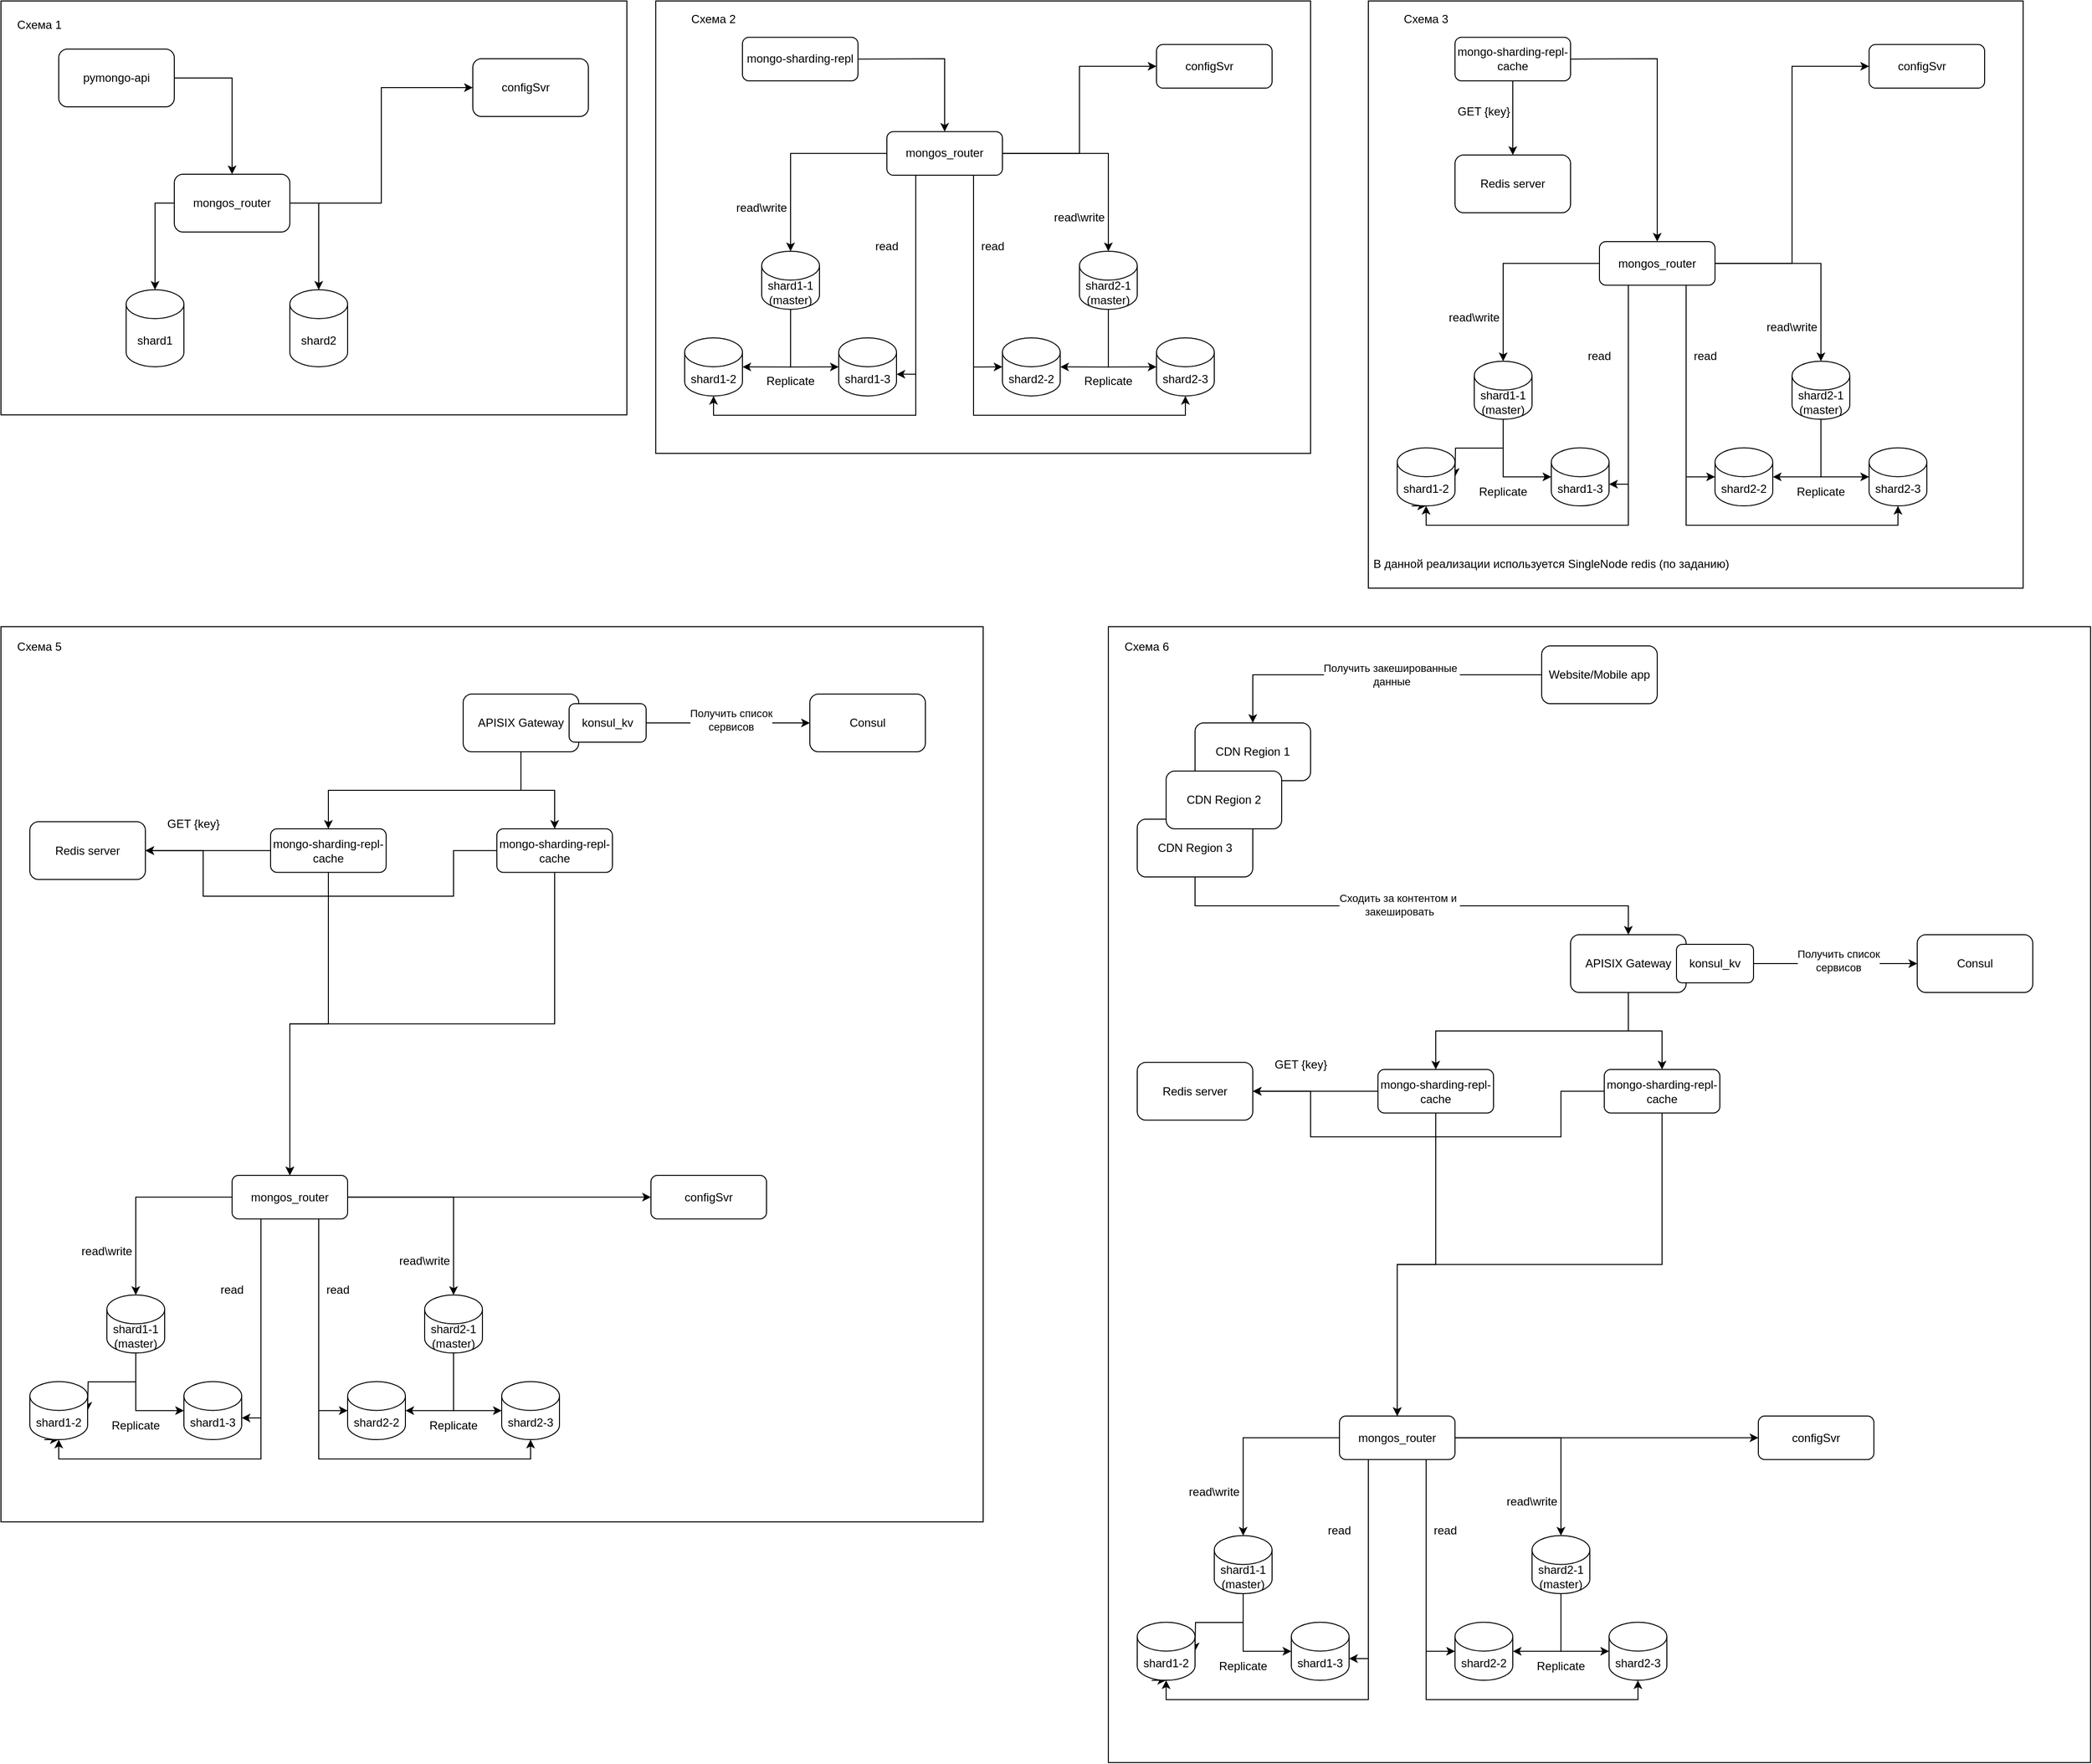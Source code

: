 <mxfile version="24.8.4">
  <diagram name="Page-1" id="BDCi03ZmamxY7cyKv3gG">
    <mxGraphModel dx="4621" dy="2084" grid="1" gridSize="10" guides="1" tooltips="1" connect="1" arrows="1" fold="1" page="1" pageScale="1" pageWidth="850" pageHeight="1100" math="0" shadow="0">
      <root>
        <mxCell id="0" />
        <mxCell id="1" parent="0" />
        <mxCell id="geTNJfgjaY_LtXjg5tyD-16" value="" style="group" vertex="1" connectable="0" parent="1">
          <mxGeometry x="-310" y="510" width="650" height="430" as="geometry" />
        </mxCell>
        <mxCell id="geTNJfgjaY_LtXjg5tyD-1" value="" style="rounded=0;whiteSpace=wrap;html=1;" vertex="1" parent="geTNJfgjaY_LtXjg5tyD-16">
          <mxGeometry width="650" height="430" as="geometry" />
        </mxCell>
        <mxCell id="itg8R-hzg-yDcSjvQ3kS-1" value="shard2" style="shape=cylinder3;whiteSpace=wrap;html=1;boundedLbl=1;backgroundOutline=1;size=15;" parent="geTNJfgjaY_LtXjg5tyD-16" vertex="1">
          <mxGeometry x="300" y="300" width="60" height="80" as="geometry" />
        </mxCell>
        <mxCell id="itg8R-hzg-yDcSjvQ3kS-2" value="pymongo-api" style="rounded=1;whiteSpace=wrap;html=1;" parent="geTNJfgjaY_LtXjg5tyD-16" vertex="1">
          <mxGeometry x="60" y="50" width="120" height="60" as="geometry" />
        </mxCell>
        <mxCell id="geTNJfgjaY_LtXjg5tyD-2" value="Схема 1" style="text;html=1;align=center;verticalAlign=middle;whiteSpace=wrap;rounded=0;" vertex="1" parent="geTNJfgjaY_LtXjg5tyD-16">
          <mxGeometry x="10" y="10" width="60" height="30" as="geometry" />
        </mxCell>
        <mxCell id="geTNJfgjaY_LtXjg5tyD-5" value="" style="group" vertex="1" connectable="0" parent="geTNJfgjaY_LtXjg5tyD-16">
          <mxGeometry x="180" y="180" width="120" height="60" as="geometry" />
        </mxCell>
        <mxCell id="geTNJfgjaY_LtXjg5tyD-3" value="" style="rounded=1;whiteSpace=wrap;html=1;" vertex="1" parent="geTNJfgjaY_LtXjg5tyD-5">
          <mxGeometry width="120" height="60" as="geometry" />
        </mxCell>
        <mxCell id="geTNJfgjaY_LtXjg5tyD-4" value="mongos_router" style="text;html=1;align=center;verticalAlign=middle;whiteSpace=wrap;rounded=0;" vertex="1" parent="geTNJfgjaY_LtXjg5tyD-5">
          <mxGeometry x="30" y="15" width="60" height="30" as="geometry" />
        </mxCell>
        <mxCell id="geTNJfgjaY_LtXjg5tyD-6" value="" style="group" vertex="1" connectable="0" parent="geTNJfgjaY_LtXjg5tyD-16">
          <mxGeometry x="490" y="60" width="120" height="60" as="geometry" />
        </mxCell>
        <mxCell id="geTNJfgjaY_LtXjg5tyD-7" value="" style="rounded=1;whiteSpace=wrap;html=1;" vertex="1" parent="geTNJfgjaY_LtXjg5tyD-6">
          <mxGeometry width="120" height="60" as="geometry" />
        </mxCell>
        <mxCell id="geTNJfgjaY_LtXjg5tyD-8" value="configSvr" style="text;html=1;align=center;verticalAlign=middle;whiteSpace=wrap;rounded=0;" vertex="1" parent="geTNJfgjaY_LtXjg5tyD-6">
          <mxGeometry x="10" y="15" width="90" height="30" as="geometry" />
        </mxCell>
        <mxCell id="geTNJfgjaY_LtXjg5tyD-9" value="shard1" style="shape=cylinder3;whiteSpace=wrap;html=1;boundedLbl=1;backgroundOutline=1;size=15;" vertex="1" parent="geTNJfgjaY_LtXjg5tyD-16">
          <mxGeometry x="130" y="300" width="60" height="80" as="geometry" />
        </mxCell>
        <mxCell id="geTNJfgjaY_LtXjg5tyD-10" value="" style="endArrow=classic;html=1;rounded=0;exitX=1;exitY=0.5;exitDx=0;exitDy=0;entryX=0.5;entryY=0;entryDx=0;entryDy=0;" edge="1" parent="geTNJfgjaY_LtXjg5tyD-16" source="itg8R-hzg-yDcSjvQ3kS-2" target="geTNJfgjaY_LtXjg5tyD-3">
          <mxGeometry width="50" height="50" relative="1" as="geometry">
            <mxPoint x="740" y="50" as="sourcePoint" />
            <mxPoint x="790" as="targetPoint" />
            <Array as="points">
              <mxPoint x="240" y="80" />
            </Array>
          </mxGeometry>
        </mxCell>
        <mxCell id="geTNJfgjaY_LtXjg5tyD-13" style="edgeStyle=orthogonalEdgeStyle;rounded=0;orthogonalLoop=1;jettySize=auto;html=1;exitX=0;exitY=0.5;exitDx=0;exitDy=0;" edge="1" parent="geTNJfgjaY_LtXjg5tyD-16" source="geTNJfgjaY_LtXjg5tyD-3" target="geTNJfgjaY_LtXjg5tyD-9">
          <mxGeometry relative="1" as="geometry" />
        </mxCell>
        <mxCell id="geTNJfgjaY_LtXjg5tyD-14" style="edgeStyle=orthogonalEdgeStyle;rounded=0;orthogonalLoop=1;jettySize=auto;html=1;exitX=1;exitY=0.5;exitDx=0;exitDy=0;entryX=0.5;entryY=0;entryDx=0;entryDy=0;entryPerimeter=0;" edge="1" parent="geTNJfgjaY_LtXjg5tyD-16" source="geTNJfgjaY_LtXjg5tyD-3" target="itg8R-hzg-yDcSjvQ3kS-1">
          <mxGeometry relative="1" as="geometry" />
        </mxCell>
        <mxCell id="geTNJfgjaY_LtXjg5tyD-15" style="edgeStyle=orthogonalEdgeStyle;rounded=0;orthogonalLoop=1;jettySize=auto;html=1;exitX=1;exitY=0.5;exitDx=0;exitDy=0;entryX=0;entryY=0.5;entryDx=0;entryDy=0;" edge="1" parent="geTNJfgjaY_LtXjg5tyD-16" source="geTNJfgjaY_LtXjg5tyD-3" target="geTNJfgjaY_LtXjg5tyD-7">
          <mxGeometry relative="1" as="geometry" />
        </mxCell>
        <mxCell id="geTNJfgjaY_LtXjg5tyD-17" value="" style="group" vertex="1" connectable="0" parent="1">
          <mxGeometry x="400" y="510" width="650" height="530" as="geometry" />
        </mxCell>
        <mxCell id="geTNJfgjaY_LtXjg5tyD-76" value="" style="group" vertex="1" connectable="0" parent="geTNJfgjaY_LtXjg5tyD-17">
          <mxGeometry x="-30" width="680" height="470" as="geometry" />
        </mxCell>
        <mxCell id="geTNJfgjaY_LtXjg5tyD-18" value="" style="rounded=0;whiteSpace=wrap;html=1;" vertex="1" parent="geTNJfgjaY_LtXjg5tyD-76">
          <mxGeometry width="680" height="470" as="geometry" />
        </mxCell>
        <mxCell id="geTNJfgjaY_LtXjg5tyD-20" value="mongo-sharding-repl" style="rounded=1;whiteSpace=wrap;html=1;" vertex="1" parent="geTNJfgjaY_LtXjg5tyD-76">
          <mxGeometry x="90" y="37.719" width="120" height="45.263" as="geometry" />
        </mxCell>
        <mxCell id="geTNJfgjaY_LtXjg5tyD-21" value="Схема 2" style="text;html=1;align=center;verticalAlign=middle;whiteSpace=wrap;rounded=0;" vertex="1" parent="geTNJfgjaY_LtXjg5tyD-76">
          <mxGeometry x="30" y="7.544" width="60" height="22.632" as="geometry" />
        </mxCell>
        <mxCell id="geTNJfgjaY_LtXjg5tyD-22" value="" style="group" vertex="1" connectable="0" parent="geTNJfgjaY_LtXjg5tyD-76">
          <mxGeometry x="240" y="135.789" width="120" height="45.263" as="geometry" />
        </mxCell>
        <mxCell id="geTNJfgjaY_LtXjg5tyD-23" value="" style="rounded=1;whiteSpace=wrap;html=1;" vertex="1" parent="geTNJfgjaY_LtXjg5tyD-22">
          <mxGeometry width="120" height="45.263" as="geometry" />
        </mxCell>
        <mxCell id="geTNJfgjaY_LtXjg5tyD-24" value="mongos_router" style="text;html=1;align=center;verticalAlign=middle;whiteSpace=wrap;rounded=0;" vertex="1" parent="geTNJfgjaY_LtXjg5tyD-22">
          <mxGeometry x="30" y="11.316" width="60" height="22.632" as="geometry" />
        </mxCell>
        <mxCell id="geTNJfgjaY_LtXjg5tyD-25" value="" style="group" vertex="1" connectable="0" parent="geTNJfgjaY_LtXjg5tyD-76">
          <mxGeometry x="520" y="45.263" width="120" height="45.263" as="geometry" />
        </mxCell>
        <mxCell id="geTNJfgjaY_LtXjg5tyD-26" value="" style="rounded=1;whiteSpace=wrap;html=1;" vertex="1" parent="geTNJfgjaY_LtXjg5tyD-25">
          <mxGeometry width="120" height="45.263" as="geometry" />
        </mxCell>
        <mxCell id="geTNJfgjaY_LtXjg5tyD-27" value="configSvr" style="text;html=1;align=center;verticalAlign=middle;whiteSpace=wrap;rounded=0;" vertex="1" parent="geTNJfgjaY_LtXjg5tyD-25">
          <mxGeometry x="10" y="11.316" width="90" height="22.632" as="geometry" />
        </mxCell>
        <mxCell id="geTNJfgjaY_LtXjg5tyD-29" value="" style="endArrow=classic;html=1;rounded=0;exitX=1;exitY=0.5;exitDx=0;exitDy=0;entryX=0.5;entryY=0;entryDx=0;entryDy=0;" edge="1" parent="geTNJfgjaY_LtXjg5tyD-76" source="geTNJfgjaY_LtXjg5tyD-20" target="geTNJfgjaY_LtXjg5tyD-23">
          <mxGeometry width="50" height="50" relative="1" as="geometry">
            <mxPoint x="770" y="37.719" as="sourcePoint" />
            <mxPoint x="820" as="targetPoint" />
            <Array as="points">
              <mxPoint x="300" y="60" />
            </Array>
          </mxGeometry>
        </mxCell>
        <mxCell id="geTNJfgjaY_LtXjg5tyD-32" style="edgeStyle=orthogonalEdgeStyle;rounded=0;orthogonalLoop=1;jettySize=auto;html=1;exitX=1;exitY=0.5;exitDx=0;exitDy=0;entryX=0;entryY=0.5;entryDx=0;entryDy=0;" edge="1" parent="geTNJfgjaY_LtXjg5tyD-76" source="geTNJfgjaY_LtXjg5tyD-23" target="geTNJfgjaY_LtXjg5tyD-26">
          <mxGeometry relative="1" as="geometry" />
        </mxCell>
        <mxCell id="geTNJfgjaY_LtXjg5tyD-57" style="edgeStyle=orthogonalEdgeStyle;rounded=0;orthogonalLoop=1;jettySize=auto;html=1;exitX=0.25;exitY=1;exitDx=0;exitDy=0;entryX=1;entryY=0;entryDx=0;entryDy=37.763;entryPerimeter=0;" edge="1" parent="geTNJfgjaY_LtXjg5tyD-76" source="geTNJfgjaY_LtXjg5tyD-23" target="geTNJfgjaY_LtXjg5tyD-37">
          <mxGeometry relative="1" as="geometry" />
        </mxCell>
        <mxCell id="geTNJfgjaY_LtXjg5tyD-60" value="" style="group" vertex="1" connectable="0" parent="geTNJfgjaY_LtXjg5tyD-76">
          <mxGeometry x="30" y="200.0" width="230" height="210.35" as="geometry" />
        </mxCell>
        <mxCell id="geTNJfgjaY_LtXjg5tyD-35" value="shard1-1&lt;div&gt;(master)&lt;/div&gt;" style="shape=cylinder3;whiteSpace=wrap;html=1;boundedLbl=1;backgroundOutline=1;size=15;" vertex="1" parent="geTNJfgjaY_LtXjg5tyD-60">
          <mxGeometry x="80" y="59.999" width="60" height="60.351" as="geometry" />
        </mxCell>
        <mxCell id="geTNJfgjaY_LtXjg5tyD-36" value="shard1-2&lt;span style=&quot;color: rgba(0, 0, 0, 0); font-family: monospace; font-size: 0px; text-align: start; text-wrap-mode: nowrap;&quot;&gt;%3CmxGraphModel%3E%3Croot%3E%3CmxCell%20id%3D%220%22%2F%3E%3CmxCell%20id%3D%221%22%20parent%3D%220%22%2F%3E%3CmxCell%20id%3D%222%22%20value%3D%22shard1-1%22%20style%3D%22shape%3Dcylinder3%3BwhiteSpace%3Dwrap%3Bhtml%3D1%3BboundedLbl%3D1%3BbackgroundOutline%3D1%3Bsize%3D15%3B%22%20vertex%3D%221%22%20parent%3D%221%22%3E%3CmxGeometry%20x%3D%22410%22%20y%3D%22870%22%20width%3D%2260%22%20height%3D%2280%22%20as%3D%22geometry%22%2F%3E%3C%2FmxCell%3E%3C%2Froot%3E%3C%2FmxGraphModel%3E&lt;/span&gt;" style="shape=cylinder3;whiteSpace=wrap;html=1;boundedLbl=1;backgroundOutline=1;size=15;" vertex="1" parent="geTNJfgjaY_LtXjg5tyD-60">
          <mxGeometry y="149.999" width="60" height="60.351" as="geometry" />
        </mxCell>
        <mxCell id="geTNJfgjaY_LtXjg5tyD-37" value="shard1-3&lt;span style=&quot;color: rgba(0, 0, 0, 0); font-family: monospace; font-size: 0px; text-align: start; text-wrap-mode: nowrap;&quot;&gt;%3CmxGraphModel%3E%3Croot%3E%3CmxCell%20id%3D%220%22%2F%3E%3CmxCell%20id%3D%221%22%20parent%3D%220%22%2F%3E%3CmxCell%20id%3D%222%22%20value%3D%22shard1-1%22%20style%3D%22shape%3Dcylinder3%3BwhiteSpace%3Dwrap%3Bhtml%3D1%3BboundedLbl%3D1%3BbackgroundOutline%3D1%3Bsize%3D15%3B%22%20vertex%3D%221%22%20parent%3D%221%22%3E%3CmxGeometry%20x%3D%22410%22%20y%3D%22870%22%20width%3D%2260%22%20height%3D%2280%22%20as%3D%22geometry%22%2F%3E%3C%2FmxCell%3E%3C%2Froot%3E%3C%2FmxGraphModel%32&lt;/span&gt;" style="shape=cylinder3;whiteSpace=wrap;html=1;boundedLbl=1;backgroundOutline=1;size=15;" vertex="1" parent="geTNJfgjaY_LtXjg5tyD-60">
          <mxGeometry x="160" y="149.999" width="60" height="60.351" as="geometry" />
        </mxCell>
        <mxCell id="geTNJfgjaY_LtXjg5tyD-50" value="Replicate" style="text;html=1;align=center;verticalAlign=middle;whiteSpace=wrap;rounded=0;" vertex="1" parent="geTNJfgjaY_LtXjg5tyD-60">
          <mxGeometry x="80" y="180.35" width="60" height="30" as="geometry" />
        </mxCell>
        <mxCell id="geTNJfgjaY_LtXjg5tyD-56" value="read\write" style="text;html=1;align=center;verticalAlign=middle;whiteSpace=wrap;rounded=0;" vertex="1" parent="geTNJfgjaY_LtXjg5tyD-60">
          <mxGeometry x="50" width="60" height="30" as="geometry" />
        </mxCell>
        <mxCell id="geTNJfgjaY_LtXjg5tyD-51" style="edgeStyle=orthogonalEdgeStyle;rounded=0;orthogonalLoop=1;jettySize=auto;html=1;exitX=0.5;exitY=1;exitDx=0;exitDy=0;exitPerimeter=0;entryX=1;entryY=0.5;entryDx=0;entryDy=0;entryPerimeter=0;" edge="1" parent="geTNJfgjaY_LtXjg5tyD-60" source="geTNJfgjaY_LtXjg5tyD-35" target="geTNJfgjaY_LtXjg5tyD-36">
          <mxGeometry relative="1" as="geometry" />
        </mxCell>
        <mxCell id="geTNJfgjaY_LtXjg5tyD-52" style="edgeStyle=orthogonalEdgeStyle;rounded=0;orthogonalLoop=1;jettySize=auto;html=1;exitX=0.5;exitY=1;exitDx=0;exitDy=0;exitPerimeter=0;entryX=0;entryY=0.5;entryDx=0;entryDy=0;entryPerimeter=0;" edge="1" parent="geTNJfgjaY_LtXjg5tyD-60" source="geTNJfgjaY_LtXjg5tyD-35" target="geTNJfgjaY_LtXjg5tyD-37">
          <mxGeometry relative="1" as="geometry" />
        </mxCell>
        <mxCell id="geTNJfgjaY_LtXjg5tyD-61" value="" style="group" vertex="1" connectable="0" parent="geTNJfgjaY_LtXjg5tyD-76">
          <mxGeometry x="360" y="200" width="220" height="210.35" as="geometry" />
        </mxCell>
        <mxCell id="geTNJfgjaY_LtXjg5tyD-62" value="shard2-1&lt;div&gt;(master)&lt;/div&gt;" style="shape=cylinder3;whiteSpace=wrap;html=1;boundedLbl=1;backgroundOutline=1;size=15;" vertex="1" parent="geTNJfgjaY_LtXjg5tyD-61">
          <mxGeometry x="80" y="59.999" width="60" height="60.351" as="geometry" />
        </mxCell>
        <mxCell id="geTNJfgjaY_LtXjg5tyD-63" value="shard2-2&lt;span style=&quot;color: rgba(0, 0, 0, 0); font-family: monospace; font-size: 0px; text-align: start; text-wrap-mode: nowrap;&quot;&gt;%3CmxGraphModel%3E%3Croot%3E%3CmxCell%20id%3D%220%22%2F%3E%3CmxCell%20id%3D%221%22%20parent%3D%220%22%2F%3E%3CmxCell%20id%3D%222%22%20value%3D%22shard1-1%22%20style%3D%22shape%3Dcylinder3%3BwhiteSpace%3Dwrap%3Bhtml%3D1%3BboundedLbl%3D1%3BbackgroundOutline%3D1%3Bsize%3D15%3B%22%20vertex%3D%221%22%20parent%3D%221%22%3E%3CmxGeometry%20x%3D%22410%22%20y%3D%22870%22%20width%3D%2260%22%20height%3D%2280%22%20as%3D%22geometry%22%2F%3E%3C%2FmxCell%3E%3C%2Froot%3E%3C%2FmxGraphModel%3E&lt;/span&gt;" style="shape=cylinder3;whiteSpace=wrap;html=1;boundedLbl=1;backgroundOutline=1;size=15;" vertex="1" parent="geTNJfgjaY_LtXjg5tyD-61">
          <mxGeometry y="149.999" width="60" height="60.351" as="geometry" />
        </mxCell>
        <mxCell id="geTNJfgjaY_LtXjg5tyD-64" value="shard2-3&lt;span style=&quot;color: rgba(0, 0, 0, 0); font-family: monospace; font-size: 0px; text-align: start; text-wrap-mode: nowrap;&quot;&gt;%3CmxGraphModel%3E%3Croot%3E%3CmxCell%20id%3D%220%22%2F%3E%3CmxCell%20id%3D%221%22%20parent%3D%220%22%2F%3E%3CmxCell%20id%3D%222%22%20value%3D%22shard1-1%22%20style%3D%22shape%3Dcylinder3%3BwhiteSpace%3Dwrap%3Bhtml%3D1%3BboundedLbl%3D1%3BbackgroundOutline%3D1%3Bsize%3D15%3B%22%20vertex%3D%221%22%20parent%3D%221%22%3E%3CmxGeometry%20x%3D%22410%22%20y%3D%22870%22%20width%3D%2260%22%20height%3D%2280%22%20as%3D%22geometry%22%2F%3E%3C%2FmxCell%3E%3C%2Froot%3E%3C%2FmxGraphModel%32&lt;/span&gt;" style="shape=cylinder3;whiteSpace=wrap;html=1;boundedLbl=1;backgroundOutline=1;size=15;" vertex="1" parent="geTNJfgjaY_LtXjg5tyD-61">
          <mxGeometry x="160" y="149.999" width="60" height="60.351" as="geometry" />
        </mxCell>
        <mxCell id="geTNJfgjaY_LtXjg5tyD-65" value="Replicate" style="text;html=1;align=center;verticalAlign=middle;whiteSpace=wrap;rounded=0;" vertex="1" parent="geTNJfgjaY_LtXjg5tyD-61">
          <mxGeometry x="80" y="180.35" width="60" height="30" as="geometry" />
        </mxCell>
        <mxCell id="geTNJfgjaY_LtXjg5tyD-66" style="edgeStyle=orthogonalEdgeStyle;rounded=0;orthogonalLoop=1;jettySize=auto;html=1;exitX=0;exitY=0.5;exitDx=0;exitDy=0;entryX=0.5;entryY=0;entryDx=0;entryDy=0;entryPerimeter=0;" edge="1" parent="geTNJfgjaY_LtXjg5tyD-61" target="geTNJfgjaY_LtXjg5tyD-62">
          <mxGeometry relative="1" as="geometry" />
        </mxCell>
        <mxCell id="geTNJfgjaY_LtXjg5tyD-68" style="edgeStyle=orthogonalEdgeStyle;rounded=0;orthogonalLoop=1;jettySize=auto;html=1;exitX=0.5;exitY=1;exitDx=0;exitDy=0;entryX=0.5;entryY=1;entryDx=0;entryDy=0;entryPerimeter=0;" edge="1" parent="geTNJfgjaY_LtXjg5tyD-61" target="geTNJfgjaY_LtXjg5tyD-63">
          <mxGeometry relative="1" as="geometry" />
        </mxCell>
        <mxCell id="geTNJfgjaY_LtXjg5tyD-69" style="edgeStyle=orthogonalEdgeStyle;rounded=0;orthogonalLoop=1;jettySize=auto;html=1;exitX=0.5;exitY=1;exitDx=0;exitDy=0;exitPerimeter=0;entryX=1;entryY=0.5;entryDx=0;entryDy=0;entryPerimeter=0;" edge="1" parent="geTNJfgjaY_LtXjg5tyD-61" source="geTNJfgjaY_LtXjg5tyD-62" target="geTNJfgjaY_LtXjg5tyD-63">
          <mxGeometry relative="1" as="geometry" />
        </mxCell>
        <mxCell id="geTNJfgjaY_LtXjg5tyD-70" style="edgeStyle=orthogonalEdgeStyle;rounded=0;orthogonalLoop=1;jettySize=auto;html=1;exitX=0.5;exitY=1;exitDx=0;exitDy=0;exitPerimeter=0;entryX=0;entryY=0.5;entryDx=0;entryDy=0;entryPerimeter=0;" edge="1" parent="geTNJfgjaY_LtXjg5tyD-61" source="geTNJfgjaY_LtXjg5tyD-62" target="geTNJfgjaY_LtXjg5tyD-64">
          <mxGeometry relative="1" as="geometry" />
        </mxCell>
        <mxCell id="geTNJfgjaY_LtXjg5tyD-59" value="read" style="text;html=1;align=center;verticalAlign=middle;whiteSpace=wrap;rounded=0;" vertex="1" parent="geTNJfgjaY_LtXjg5tyD-76">
          <mxGeometry x="210" y="240" width="60" height="30" as="geometry" />
        </mxCell>
        <mxCell id="geTNJfgjaY_LtXjg5tyD-67" value="read\write" style="text;html=1;align=center;verticalAlign=middle;whiteSpace=wrap;rounded=0;" vertex="1" parent="geTNJfgjaY_LtXjg5tyD-76">
          <mxGeometry x="410" y="210" width="60" height="30" as="geometry" />
        </mxCell>
        <mxCell id="geTNJfgjaY_LtXjg5tyD-71" style="edgeStyle=orthogonalEdgeStyle;rounded=0;orthogonalLoop=1;jettySize=auto;html=1;exitX=1;exitY=0.5;exitDx=0;exitDy=0;entryX=0.5;entryY=0;entryDx=0;entryDy=0;entryPerimeter=0;" edge="1" parent="geTNJfgjaY_LtXjg5tyD-76" source="geTNJfgjaY_LtXjg5tyD-23" target="geTNJfgjaY_LtXjg5tyD-62">
          <mxGeometry relative="1" as="geometry" />
        </mxCell>
        <mxCell id="geTNJfgjaY_LtXjg5tyD-73" style="edgeStyle=orthogonalEdgeStyle;rounded=0;orthogonalLoop=1;jettySize=auto;html=1;exitX=0.75;exitY=1;exitDx=0;exitDy=0;entryX=0;entryY=0.5;entryDx=0;entryDy=0;entryPerimeter=0;" edge="1" parent="geTNJfgjaY_LtXjg5tyD-76" source="geTNJfgjaY_LtXjg5tyD-23" target="geTNJfgjaY_LtXjg5tyD-63">
          <mxGeometry relative="1" as="geometry" />
        </mxCell>
        <mxCell id="geTNJfgjaY_LtXjg5tyD-74" style="edgeStyle=orthogonalEdgeStyle;rounded=0;orthogonalLoop=1;jettySize=auto;html=1;exitX=0.75;exitY=1;exitDx=0;exitDy=0;entryX=0.5;entryY=1;entryDx=0;entryDy=0;entryPerimeter=0;" edge="1" parent="geTNJfgjaY_LtXjg5tyD-76" source="geTNJfgjaY_LtXjg5tyD-23" target="geTNJfgjaY_LtXjg5tyD-64">
          <mxGeometry relative="1" as="geometry" />
        </mxCell>
        <mxCell id="geTNJfgjaY_LtXjg5tyD-75" value="read" style="text;html=1;align=center;verticalAlign=middle;whiteSpace=wrap;rounded=0;" vertex="1" parent="geTNJfgjaY_LtXjg5tyD-76">
          <mxGeometry x="320" y="240" width="60" height="30" as="geometry" />
        </mxCell>
        <mxCell id="geTNJfgjaY_LtXjg5tyD-55" style="edgeStyle=orthogonalEdgeStyle;rounded=0;orthogonalLoop=1;jettySize=auto;html=1;exitX=0;exitY=0.5;exitDx=0;exitDy=0;entryX=0.5;entryY=0;entryDx=0;entryDy=0;entryPerimeter=0;" edge="1" parent="geTNJfgjaY_LtXjg5tyD-76" source="geTNJfgjaY_LtXjg5tyD-23" target="geTNJfgjaY_LtXjg5tyD-35">
          <mxGeometry relative="1" as="geometry" />
        </mxCell>
        <mxCell id="geTNJfgjaY_LtXjg5tyD-58" style="edgeStyle=orthogonalEdgeStyle;rounded=0;orthogonalLoop=1;jettySize=auto;html=1;exitX=0.25;exitY=1;exitDx=0;exitDy=0;entryX=0.5;entryY=1;entryDx=0;entryDy=0;entryPerimeter=0;" edge="1" parent="geTNJfgjaY_LtXjg5tyD-76" source="geTNJfgjaY_LtXjg5tyD-23" target="geTNJfgjaY_LtXjg5tyD-36">
          <mxGeometry relative="1" as="geometry" />
        </mxCell>
        <mxCell id="geTNJfgjaY_LtXjg5tyD-103" style="edgeStyle=orthogonalEdgeStyle;rounded=0;orthogonalLoop=1;jettySize=auto;html=1;exitX=0;exitY=0.5;exitDx=0;exitDy=0;entryX=0.5;entryY=0;entryDx=0;entryDy=0;entryPerimeter=0;" edge="1" parent="1" target="geTNJfgjaY_LtXjg5tyD-99">
          <mxGeometry relative="1" as="geometry" />
        </mxCell>
        <mxCell id="geTNJfgjaY_LtXjg5tyD-104" style="edgeStyle=orthogonalEdgeStyle;rounded=0;orthogonalLoop=1;jettySize=auto;html=1;exitX=0.5;exitY=1;exitDx=0;exitDy=0;entryX=0.5;entryY=1;entryDx=0;entryDy=0;entryPerimeter=0;" edge="1" parent="1" target="geTNJfgjaY_LtXjg5tyD-100">
          <mxGeometry relative="1" as="geometry" />
        </mxCell>
        <mxCell id="geTNJfgjaY_LtXjg5tyD-120" value="" style="group" vertex="1" connectable="0" parent="1">
          <mxGeometry x="1110" y="510" width="680" height="610" as="geometry" />
        </mxCell>
        <mxCell id="geTNJfgjaY_LtXjg5tyD-78" value="" style="rounded=0;whiteSpace=wrap;html=1;container=0;" vertex="1" parent="geTNJfgjaY_LtXjg5tyD-120">
          <mxGeometry width="680" height="610" as="geometry" />
        </mxCell>
        <mxCell id="geTNJfgjaY_LtXjg5tyD-116" style="edgeStyle=orthogonalEdgeStyle;rounded=0;orthogonalLoop=1;jettySize=auto;html=1;exitX=0.5;exitY=1;exitDx=0;exitDy=0;entryX=0.5;entryY=0;entryDx=0;entryDy=0;" edge="1" parent="geTNJfgjaY_LtXjg5tyD-120" source="geTNJfgjaY_LtXjg5tyD-79" target="geTNJfgjaY_LtXjg5tyD-115">
          <mxGeometry relative="1" as="geometry" />
        </mxCell>
        <mxCell id="geTNJfgjaY_LtXjg5tyD-79" value="mongo-sharding-repl-cache" style="rounded=1;whiteSpace=wrap;html=1;container=0;" vertex="1" parent="geTNJfgjaY_LtXjg5tyD-120">
          <mxGeometry x="90" y="37.719" width="120" height="45.263" as="geometry" />
        </mxCell>
        <mxCell id="geTNJfgjaY_LtXjg5tyD-80" value="Схема 3" style="text;html=1;align=center;verticalAlign=middle;whiteSpace=wrap;rounded=0;container=0;" vertex="1" parent="geTNJfgjaY_LtXjg5tyD-120">
          <mxGeometry x="30" y="7.544" width="60" height="22.632" as="geometry" />
        </mxCell>
        <mxCell id="geTNJfgjaY_LtXjg5tyD-87" value="" style="endArrow=classic;html=1;rounded=0;exitX=1;exitY=0.5;exitDx=0;exitDy=0;entryX=0.5;entryY=0;entryDx=0;entryDy=0;" edge="1" parent="geTNJfgjaY_LtXjg5tyD-120" source="geTNJfgjaY_LtXjg5tyD-79" target="geTNJfgjaY_LtXjg5tyD-82">
          <mxGeometry width="50" height="50" relative="1" as="geometry">
            <mxPoint x="770" y="37.719" as="sourcePoint" />
            <mxPoint x="820" as="targetPoint" />
            <Array as="points">
              <mxPoint x="300" y="60" />
            </Array>
          </mxGeometry>
        </mxCell>
        <mxCell id="geTNJfgjaY_LtXjg5tyD-88" style="edgeStyle=orthogonalEdgeStyle;rounded=0;orthogonalLoop=1;jettySize=auto;html=1;exitX=1;exitY=0.5;exitDx=0;exitDy=0;entryX=0;entryY=0.5;entryDx=0;entryDy=0;" edge="1" parent="geTNJfgjaY_LtXjg5tyD-120" source="geTNJfgjaY_LtXjg5tyD-82" target="geTNJfgjaY_LtXjg5tyD-85">
          <mxGeometry relative="1" as="geometry" />
        </mxCell>
        <mxCell id="geTNJfgjaY_LtXjg5tyD-89" style="edgeStyle=orthogonalEdgeStyle;rounded=0;orthogonalLoop=1;jettySize=auto;html=1;exitX=0.25;exitY=1;exitDx=0;exitDy=0;entryX=1;entryY=0;entryDx=0;entryDy=37.763;entryPerimeter=0;" edge="1" parent="geTNJfgjaY_LtXjg5tyD-120" source="geTNJfgjaY_LtXjg5tyD-82" target="geTNJfgjaY_LtXjg5tyD-93">
          <mxGeometry relative="1" as="geometry" />
        </mxCell>
        <mxCell id="geTNJfgjaY_LtXjg5tyD-107" value="read" style="text;html=1;align=center;verticalAlign=middle;whiteSpace=wrap;rounded=0;container=0;" vertex="1" parent="geTNJfgjaY_LtXjg5tyD-120">
          <mxGeometry x="210" y="354.21" width="60" height="30" as="geometry" />
        </mxCell>
        <mxCell id="geTNJfgjaY_LtXjg5tyD-108" value="read\write" style="text;html=1;align=center;verticalAlign=middle;whiteSpace=wrap;rounded=0;container=0;" vertex="1" parent="geTNJfgjaY_LtXjg5tyD-120">
          <mxGeometry x="410" y="324.21" width="60" height="30" as="geometry" />
        </mxCell>
        <mxCell id="geTNJfgjaY_LtXjg5tyD-109" style="edgeStyle=orthogonalEdgeStyle;rounded=0;orthogonalLoop=1;jettySize=auto;html=1;exitX=1;exitY=0.5;exitDx=0;exitDy=0;entryX=0.5;entryY=0;entryDx=0;entryDy=0;entryPerimeter=0;" edge="1" parent="geTNJfgjaY_LtXjg5tyD-120" source="geTNJfgjaY_LtXjg5tyD-82" target="geTNJfgjaY_LtXjg5tyD-99">
          <mxGeometry relative="1" as="geometry" />
        </mxCell>
        <mxCell id="geTNJfgjaY_LtXjg5tyD-110" style="edgeStyle=orthogonalEdgeStyle;rounded=0;orthogonalLoop=1;jettySize=auto;html=1;exitX=0.75;exitY=1;exitDx=0;exitDy=0;entryX=0;entryY=0.5;entryDx=0;entryDy=0;entryPerimeter=0;" edge="1" parent="geTNJfgjaY_LtXjg5tyD-120" source="geTNJfgjaY_LtXjg5tyD-82" target="geTNJfgjaY_LtXjg5tyD-100">
          <mxGeometry relative="1" as="geometry" />
        </mxCell>
        <mxCell id="geTNJfgjaY_LtXjg5tyD-111" style="edgeStyle=orthogonalEdgeStyle;rounded=0;orthogonalLoop=1;jettySize=auto;html=1;exitX=0.75;exitY=1;exitDx=0;exitDy=0;entryX=0.5;entryY=1;entryDx=0;entryDy=0;entryPerimeter=0;" edge="1" parent="geTNJfgjaY_LtXjg5tyD-120" source="geTNJfgjaY_LtXjg5tyD-82" target="geTNJfgjaY_LtXjg5tyD-101">
          <mxGeometry relative="1" as="geometry" />
        </mxCell>
        <mxCell id="geTNJfgjaY_LtXjg5tyD-112" value="read" style="text;html=1;align=center;verticalAlign=middle;whiteSpace=wrap;rounded=0;container=0;" vertex="1" parent="geTNJfgjaY_LtXjg5tyD-120">
          <mxGeometry x="320" y="354.21" width="60" height="30" as="geometry" />
        </mxCell>
        <mxCell id="geTNJfgjaY_LtXjg5tyD-113" style="edgeStyle=orthogonalEdgeStyle;rounded=0;orthogonalLoop=1;jettySize=auto;html=1;exitX=0;exitY=0.5;exitDx=0;exitDy=0;entryX=0.5;entryY=0;entryDx=0;entryDy=0;entryPerimeter=0;" edge="1" parent="geTNJfgjaY_LtXjg5tyD-120" source="geTNJfgjaY_LtXjg5tyD-82" target="geTNJfgjaY_LtXjg5tyD-91">
          <mxGeometry relative="1" as="geometry" />
        </mxCell>
        <mxCell id="geTNJfgjaY_LtXjg5tyD-114" style="edgeStyle=orthogonalEdgeStyle;rounded=0;orthogonalLoop=1;jettySize=auto;html=1;exitX=0.25;exitY=1;exitDx=0;exitDy=0;entryX=0.5;entryY=1;entryDx=0;entryDy=0;entryPerimeter=0;" edge="1" parent="geTNJfgjaY_LtXjg5tyD-120" source="geTNJfgjaY_LtXjg5tyD-92">
          <mxGeometry relative="1" as="geometry">
            <mxPoint x="60" y="524.56" as="targetPoint" />
          </mxGeometry>
        </mxCell>
        <mxCell id="geTNJfgjaY_LtXjg5tyD-82" value="" style="rounded=1;whiteSpace=wrap;html=1;container=0;" vertex="1" parent="geTNJfgjaY_LtXjg5tyD-120">
          <mxGeometry x="240" y="249.999" width="120" height="45.263" as="geometry" />
        </mxCell>
        <mxCell id="geTNJfgjaY_LtXjg5tyD-83" value="mongos_router" style="text;html=1;align=center;verticalAlign=middle;whiteSpace=wrap;rounded=0;container=0;" vertex="1" parent="geTNJfgjaY_LtXjg5tyD-120">
          <mxGeometry x="270" y="261.315" width="60" height="22.632" as="geometry" />
        </mxCell>
        <mxCell id="geTNJfgjaY_LtXjg5tyD-85" value="" style="rounded=1;whiteSpace=wrap;html=1;container=0;" vertex="1" parent="geTNJfgjaY_LtXjg5tyD-120">
          <mxGeometry x="520" y="45.263" width="120" height="45.263" as="geometry" />
        </mxCell>
        <mxCell id="geTNJfgjaY_LtXjg5tyD-86" value="configSvr" style="text;html=1;align=center;verticalAlign=middle;whiteSpace=wrap;rounded=0;container=0;" vertex="1" parent="geTNJfgjaY_LtXjg5tyD-120">
          <mxGeometry x="530" y="56.579" width="90" height="22.632" as="geometry" />
        </mxCell>
        <mxCell id="geTNJfgjaY_LtXjg5tyD-91" value="shard1-1&lt;div&gt;(master)&lt;/div&gt;" style="shape=cylinder3;whiteSpace=wrap;html=1;boundedLbl=1;backgroundOutline=1;size=15;container=0;" vertex="1" parent="geTNJfgjaY_LtXjg5tyD-120">
          <mxGeometry x="110" y="374.209" width="60" height="60.351" as="geometry" />
        </mxCell>
        <mxCell id="geTNJfgjaY_LtXjg5tyD-93" value="shard1-3&lt;span style=&quot;color: rgba(0, 0, 0, 0); font-family: monospace; font-size: 0px; text-align: start; text-wrap-mode: nowrap;&quot;&gt;%3CmxGraphModel%3E%3Croot%3E%3CmxCell%20id%3D%220%22%2F%3E%3CmxCell%20id%3D%221%22%20parent%3D%220%22%2F%3E%3CmxCell%20id%3D%222%22%20value%3D%22shard1-1%22%20style%3D%22shape%3Dcylinder3%3BwhiteSpace%3Dwrap%3Bhtml%3D1%3BboundedLbl%3D1%3BbackgroundOutline%3D1%3Bsize%3D15%3B%22%20vertex%3D%221%22%20parent%3D%221%22%3E%3CmxGeometry%20x%3D%22410%22%20y%3D%22870%22%20width%3D%2260%22%20height%3D%2280%22%20as%3D%22geometry%22%2F%3E%3C%2FmxCell%3E%3C%2Froot%3E%3C%2FmxGraphModel%32&lt;/span&gt;" style="shape=cylinder3;whiteSpace=wrap;html=1;boundedLbl=1;backgroundOutline=1;size=15;container=0;" vertex="1" parent="geTNJfgjaY_LtXjg5tyD-120">
          <mxGeometry x="190" y="464.209" width="60" height="60.351" as="geometry" />
        </mxCell>
        <mxCell id="geTNJfgjaY_LtXjg5tyD-94" value="Replicate" style="text;html=1;align=center;verticalAlign=middle;whiteSpace=wrap;rounded=0;container=0;" vertex="1" parent="geTNJfgjaY_LtXjg5tyD-120">
          <mxGeometry x="110" y="494.56" width="60" height="30" as="geometry" />
        </mxCell>
        <mxCell id="geTNJfgjaY_LtXjg5tyD-95" value="read\write" style="text;html=1;align=center;verticalAlign=middle;whiteSpace=wrap;rounded=0;container=0;" vertex="1" parent="geTNJfgjaY_LtXjg5tyD-120">
          <mxGeometry x="80" y="314.21" width="60" height="30" as="geometry" />
        </mxCell>
        <mxCell id="geTNJfgjaY_LtXjg5tyD-96" style="edgeStyle=orthogonalEdgeStyle;rounded=0;orthogonalLoop=1;jettySize=auto;html=1;exitX=0.5;exitY=1;exitDx=0;exitDy=0;exitPerimeter=0;entryX=1;entryY=0.5;entryDx=0;entryDy=0;entryPerimeter=0;" edge="1" parent="geTNJfgjaY_LtXjg5tyD-120" source="geTNJfgjaY_LtXjg5tyD-91">
          <mxGeometry relative="1" as="geometry">
            <mxPoint x="90" y="494.384" as="targetPoint" />
          </mxGeometry>
        </mxCell>
        <mxCell id="geTNJfgjaY_LtXjg5tyD-97" style="edgeStyle=orthogonalEdgeStyle;rounded=0;orthogonalLoop=1;jettySize=auto;html=1;exitX=0.5;exitY=1;exitDx=0;exitDy=0;exitPerimeter=0;entryX=0;entryY=0.5;entryDx=0;entryDy=0;entryPerimeter=0;" edge="1" parent="geTNJfgjaY_LtXjg5tyD-120" source="geTNJfgjaY_LtXjg5tyD-91" target="geTNJfgjaY_LtXjg5tyD-93">
          <mxGeometry relative="1" as="geometry" />
        </mxCell>
        <mxCell id="geTNJfgjaY_LtXjg5tyD-99" value="shard2-1&lt;div&gt;(master)&lt;/div&gt;" style="shape=cylinder3;whiteSpace=wrap;html=1;boundedLbl=1;backgroundOutline=1;size=15;container=0;" vertex="1" parent="geTNJfgjaY_LtXjg5tyD-120">
          <mxGeometry x="440" y="374.209" width="60" height="60.351" as="geometry" />
        </mxCell>
        <mxCell id="geTNJfgjaY_LtXjg5tyD-100" value="shard2-2&lt;span style=&quot;color: rgba(0, 0, 0, 0); font-family: monospace; font-size: 0px; text-align: start; text-wrap-mode: nowrap;&quot;&gt;%3CmxGraphModel%3E%3Croot%3E%3CmxCell%20id%3D%220%22%2F%3E%3CmxCell%20id%3D%221%22%20parent%3D%220%22%2F%3E%3CmxCell%20id%3D%222%22%20value%3D%22shard1-1%22%20style%3D%22shape%3Dcylinder3%3BwhiteSpace%3Dwrap%3Bhtml%3D1%3BboundedLbl%3D1%3BbackgroundOutline%3D1%3Bsize%3D15%3B%22%20vertex%3D%221%22%20parent%3D%221%22%3E%3CmxGeometry%20x%3D%22410%22%20y%3D%22870%22%20width%3D%2260%22%20height%3D%2280%22%20as%3D%22geometry%22%2F%3E%3C%2FmxCell%3E%3C%2Froot%3E%3C%2FmxGraphModel%3E&lt;/span&gt;" style="shape=cylinder3;whiteSpace=wrap;html=1;boundedLbl=1;backgroundOutline=1;size=15;container=0;" vertex="1" parent="geTNJfgjaY_LtXjg5tyD-120">
          <mxGeometry x="360" y="464.209" width="60" height="60.351" as="geometry" />
        </mxCell>
        <mxCell id="geTNJfgjaY_LtXjg5tyD-101" value="shard2-3&lt;span style=&quot;color: rgba(0, 0, 0, 0); font-family: monospace; font-size: 0px; text-align: start; text-wrap-mode: nowrap;&quot;&gt;%3CmxGraphModel%3E%3Croot%3E%3CmxCell%20id%3D%220%22%2F%3E%3CmxCell%20id%3D%221%22%20parent%3D%220%22%2F%3E%3CmxCell%20id%3D%222%22%20value%3D%22shard1-1%22%20style%3D%22shape%3Dcylinder3%3BwhiteSpace%3Dwrap%3Bhtml%3D1%3BboundedLbl%3D1%3BbackgroundOutline%3D1%3Bsize%3D15%3B%22%20vertex%3D%221%22%20parent%3D%221%22%3E%3CmxGeometry%20x%3D%22410%22%20y%3D%22870%22%20width%3D%2260%22%20height%3D%2280%22%20as%3D%22geometry%22%2F%3E%3C%2FmxCell%3E%3C%2Froot%3E%3C%2FmxGraphModel%32&lt;/span&gt;" style="shape=cylinder3;whiteSpace=wrap;html=1;boundedLbl=1;backgroundOutline=1;size=15;container=0;" vertex="1" parent="geTNJfgjaY_LtXjg5tyD-120">
          <mxGeometry x="520" y="464.209" width="60" height="60.351" as="geometry" />
        </mxCell>
        <mxCell id="geTNJfgjaY_LtXjg5tyD-102" value="Replicate" style="text;html=1;align=center;verticalAlign=middle;whiteSpace=wrap;rounded=0;container=0;" vertex="1" parent="geTNJfgjaY_LtXjg5tyD-120">
          <mxGeometry x="440" y="494.56" width="60" height="30" as="geometry" />
        </mxCell>
        <mxCell id="geTNJfgjaY_LtXjg5tyD-105" style="edgeStyle=orthogonalEdgeStyle;rounded=0;orthogonalLoop=1;jettySize=auto;html=1;exitX=0.5;exitY=1;exitDx=0;exitDy=0;exitPerimeter=0;entryX=1;entryY=0.5;entryDx=0;entryDy=0;entryPerimeter=0;" edge="1" parent="geTNJfgjaY_LtXjg5tyD-120" source="geTNJfgjaY_LtXjg5tyD-99" target="geTNJfgjaY_LtXjg5tyD-100">
          <mxGeometry relative="1" as="geometry" />
        </mxCell>
        <mxCell id="geTNJfgjaY_LtXjg5tyD-106" style="edgeStyle=orthogonalEdgeStyle;rounded=0;orthogonalLoop=1;jettySize=auto;html=1;exitX=0.5;exitY=1;exitDx=0;exitDy=0;exitPerimeter=0;entryX=0;entryY=0.5;entryDx=0;entryDy=0;entryPerimeter=0;" edge="1" parent="geTNJfgjaY_LtXjg5tyD-120" source="geTNJfgjaY_LtXjg5tyD-99" target="geTNJfgjaY_LtXjg5tyD-101">
          <mxGeometry relative="1" as="geometry" />
        </mxCell>
        <mxCell id="geTNJfgjaY_LtXjg5tyD-115" value="Redis server" style="rounded=1;whiteSpace=wrap;html=1;" vertex="1" parent="geTNJfgjaY_LtXjg5tyD-120">
          <mxGeometry x="90" y="160" width="120" height="60" as="geometry" />
        </mxCell>
        <mxCell id="geTNJfgjaY_LtXjg5tyD-117" value="GET {key}" style="text;html=1;align=center;verticalAlign=middle;whiteSpace=wrap;rounded=0;" vertex="1" parent="geTNJfgjaY_LtXjg5tyD-120">
          <mxGeometry x="90" y="100" width="60" height="30" as="geometry" />
        </mxCell>
        <mxCell id="geTNJfgjaY_LtXjg5tyD-118" value="" style="edgeStyle=orthogonalEdgeStyle;rounded=0;orthogonalLoop=1;jettySize=auto;html=1;exitX=0.25;exitY=1;exitDx=0;exitDy=0;entryX=0.5;entryY=1;entryDx=0;entryDy=0;entryPerimeter=0;" edge="1" parent="geTNJfgjaY_LtXjg5tyD-120" source="geTNJfgjaY_LtXjg5tyD-82" target="geTNJfgjaY_LtXjg5tyD-92">
          <mxGeometry relative="1" as="geometry">
            <mxPoint x="270" y="295" as="sourcePoint" />
            <mxPoint x="60" y="524.56" as="targetPoint" />
          </mxGeometry>
        </mxCell>
        <mxCell id="geTNJfgjaY_LtXjg5tyD-92" value="shard1-2&lt;span style=&quot;color: rgba(0, 0, 0, 0); font-family: monospace; font-size: 0px; text-align: start; text-wrap-mode: nowrap;&quot;&gt;%3CmxGraphModel%3E%3Croot%3E%3CmxCell%20id%3D%220%22%2F%3E%3CmxCell%20id%3D%221%22%20parent%3D%220%22%2F%3E%3CmxCell%20id%3D%222%22%20value%3D%22shard1-1%22%20style%3D%22shape%3Dcylinder3%3BwhiteSpace%3Dwrap%3Bhtml%3D1%3BboundedLbl%3D1%3BbackgroundOutline%3D1%3Bsize%3D15%3B%22%20vertex%3D%221%22%20parent%3D%221%22%3E%3CmxGeometry%20x%3D%22410%22%20y%3D%22870%22%20width%3D%2260%22%20height%3D%2280%22%20as%3D%22geometry%22%2F%3E%3C%2FmxCell%3E%3C%2Froot%3E%3C%2FmxGraphModel%3E&lt;/span&gt;" style="shape=cylinder3;whiteSpace=wrap;html=1;boundedLbl=1;backgroundOutline=1;size=15;container=0;" vertex="1" parent="geTNJfgjaY_LtXjg5tyD-120">
          <mxGeometry x="30" y="464.209" width="60" height="60.351" as="geometry" />
        </mxCell>
        <mxCell id="geTNJfgjaY_LtXjg5tyD-119" value="В данной реализации используется SingleNode redis (по заданию)" style="text;html=1;align=center;verticalAlign=middle;whiteSpace=wrap;rounded=0;" vertex="1" parent="geTNJfgjaY_LtXjg5tyD-120">
          <mxGeometry y="570" width="380" height="30" as="geometry" />
        </mxCell>
        <mxCell id="geTNJfgjaY_LtXjg5tyD-179" value="" style="group" vertex="1" connectable="0" parent="1">
          <mxGeometry x="-310" y="1160" width="1020" height="930" as="geometry" />
        </mxCell>
        <mxCell id="geTNJfgjaY_LtXjg5tyD-122" value="" style="rounded=0;whiteSpace=wrap;html=1;container=0;" vertex="1" parent="geTNJfgjaY_LtXjg5tyD-179">
          <mxGeometry width="1020" height="930" as="geometry" />
        </mxCell>
        <mxCell id="geTNJfgjaY_LtXjg5tyD-175" style="edgeStyle=orthogonalEdgeStyle;rounded=0;orthogonalLoop=1;jettySize=auto;html=1;exitX=0;exitY=0.5;exitDx=0;exitDy=0;entryX=1;entryY=0.5;entryDx=0;entryDy=0;" edge="1" parent="geTNJfgjaY_LtXjg5tyD-179" source="geTNJfgjaY_LtXjg5tyD-124" target="geTNJfgjaY_LtXjg5tyD-153">
          <mxGeometry relative="1" as="geometry" />
        </mxCell>
        <mxCell id="geTNJfgjaY_LtXjg5tyD-177" style="edgeStyle=orthogonalEdgeStyle;rounded=0;orthogonalLoop=1;jettySize=auto;html=1;exitX=0.5;exitY=1;exitDx=0;exitDy=0;entryX=0.5;entryY=0;entryDx=0;entryDy=0;" edge="1" parent="geTNJfgjaY_LtXjg5tyD-179" source="geTNJfgjaY_LtXjg5tyD-124" target="geTNJfgjaY_LtXjg5tyD-137">
          <mxGeometry relative="1" as="geometry" />
        </mxCell>
        <mxCell id="geTNJfgjaY_LtXjg5tyD-124" value="mongo-sharding-repl-cache" style="rounded=1;whiteSpace=wrap;html=1;container=0;" vertex="1" parent="geTNJfgjaY_LtXjg5tyD-179">
          <mxGeometry x="280" y="209.999" width="120" height="45.263" as="geometry" />
        </mxCell>
        <mxCell id="geTNJfgjaY_LtXjg5tyD-125" value="Схема 5" style="text;html=1;align=center;verticalAlign=middle;whiteSpace=wrap;rounded=0;container=0;" vertex="1" parent="geTNJfgjaY_LtXjg5tyD-179">
          <mxGeometry x="10" y="10.004" width="60" height="22.632" as="geometry" />
        </mxCell>
        <mxCell id="geTNJfgjaY_LtXjg5tyD-127" style="edgeStyle=orthogonalEdgeStyle;rounded=0;orthogonalLoop=1;jettySize=auto;html=1;exitX=1;exitY=0.5;exitDx=0;exitDy=0;entryX=0;entryY=0.5;entryDx=0;entryDy=0;" edge="1" parent="geTNJfgjaY_LtXjg5tyD-179" source="geTNJfgjaY_LtXjg5tyD-137" target="geTNJfgjaY_LtXjg5tyD-139">
          <mxGeometry relative="1" as="geometry" />
        </mxCell>
        <mxCell id="geTNJfgjaY_LtXjg5tyD-128" style="edgeStyle=orthogonalEdgeStyle;rounded=0;orthogonalLoop=1;jettySize=auto;html=1;exitX=0.25;exitY=1;exitDx=0;exitDy=0;entryX=1;entryY=0;entryDx=0;entryDy=37.763;entryPerimeter=0;" edge="1" parent="geTNJfgjaY_LtXjg5tyD-179" source="geTNJfgjaY_LtXjg5tyD-137" target="geTNJfgjaY_LtXjg5tyD-142">
          <mxGeometry relative="1" as="geometry" />
        </mxCell>
        <mxCell id="geTNJfgjaY_LtXjg5tyD-129" value="read" style="text;html=1;align=center;verticalAlign=middle;whiteSpace=wrap;rounded=0;container=0;" vertex="1" parent="geTNJfgjaY_LtXjg5tyD-179">
          <mxGeometry x="210" y="674.21" width="60" height="30" as="geometry" />
        </mxCell>
        <mxCell id="geTNJfgjaY_LtXjg5tyD-130" value="read\write" style="text;html=1;align=center;verticalAlign=middle;whiteSpace=wrap;rounded=0;container=0;" vertex="1" parent="geTNJfgjaY_LtXjg5tyD-179">
          <mxGeometry x="410" y="644.21" width="60" height="30" as="geometry" />
        </mxCell>
        <mxCell id="geTNJfgjaY_LtXjg5tyD-131" style="edgeStyle=orthogonalEdgeStyle;rounded=0;orthogonalLoop=1;jettySize=auto;html=1;exitX=1;exitY=0.5;exitDx=0;exitDy=0;entryX=0.5;entryY=0;entryDx=0;entryDy=0;entryPerimeter=0;" edge="1" parent="geTNJfgjaY_LtXjg5tyD-179" source="geTNJfgjaY_LtXjg5tyD-137" target="geTNJfgjaY_LtXjg5tyD-147">
          <mxGeometry relative="1" as="geometry" />
        </mxCell>
        <mxCell id="geTNJfgjaY_LtXjg5tyD-132" style="edgeStyle=orthogonalEdgeStyle;rounded=0;orthogonalLoop=1;jettySize=auto;html=1;exitX=0.75;exitY=1;exitDx=0;exitDy=0;entryX=0;entryY=0.5;entryDx=0;entryDy=0;entryPerimeter=0;" edge="1" parent="geTNJfgjaY_LtXjg5tyD-179" source="geTNJfgjaY_LtXjg5tyD-137" target="geTNJfgjaY_LtXjg5tyD-148">
          <mxGeometry relative="1" as="geometry" />
        </mxCell>
        <mxCell id="geTNJfgjaY_LtXjg5tyD-133" style="edgeStyle=orthogonalEdgeStyle;rounded=0;orthogonalLoop=1;jettySize=auto;html=1;exitX=0.75;exitY=1;exitDx=0;exitDy=0;entryX=0.5;entryY=1;entryDx=0;entryDy=0;entryPerimeter=0;" edge="1" parent="geTNJfgjaY_LtXjg5tyD-179" source="geTNJfgjaY_LtXjg5tyD-137" target="geTNJfgjaY_LtXjg5tyD-149">
          <mxGeometry relative="1" as="geometry" />
        </mxCell>
        <mxCell id="geTNJfgjaY_LtXjg5tyD-134" value="read" style="text;html=1;align=center;verticalAlign=middle;whiteSpace=wrap;rounded=0;container=0;" vertex="1" parent="geTNJfgjaY_LtXjg5tyD-179">
          <mxGeometry x="320" y="674.21" width="60" height="30" as="geometry" />
        </mxCell>
        <mxCell id="geTNJfgjaY_LtXjg5tyD-135" style="edgeStyle=orthogonalEdgeStyle;rounded=0;orthogonalLoop=1;jettySize=auto;html=1;exitX=0;exitY=0.5;exitDx=0;exitDy=0;entryX=0.5;entryY=0;entryDx=0;entryDy=0;entryPerimeter=0;" edge="1" parent="geTNJfgjaY_LtXjg5tyD-179" source="geTNJfgjaY_LtXjg5tyD-137" target="geTNJfgjaY_LtXjg5tyD-141">
          <mxGeometry relative="1" as="geometry" />
        </mxCell>
        <mxCell id="geTNJfgjaY_LtXjg5tyD-136" style="edgeStyle=orthogonalEdgeStyle;rounded=0;orthogonalLoop=1;jettySize=auto;html=1;exitX=0.25;exitY=1;exitDx=0;exitDy=0;entryX=0.5;entryY=1;entryDx=0;entryDy=0;entryPerimeter=0;" edge="1" parent="geTNJfgjaY_LtXjg5tyD-179" source="geTNJfgjaY_LtXjg5tyD-156">
          <mxGeometry relative="1" as="geometry">
            <mxPoint x="60" y="844.56" as="targetPoint" />
          </mxGeometry>
        </mxCell>
        <mxCell id="geTNJfgjaY_LtXjg5tyD-137" value="" style="rounded=1;whiteSpace=wrap;html=1;container=0;" vertex="1" parent="geTNJfgjaY_LtXjg5tyD-179">
          <mxGeometry x="240" y="569.999" width="120" height="45.263" as="geometry" />
        </mxCell>
        <mxCell id="geTNJfgjaY_LtXjg5tyD-138" value="mongos_router" style="text;html=1;align=center;verticalAlign=middle;whiteSpace=wrap;rounded=0;container=0;" vertex="1" parent="geTNJfgjaY_LtXjg5tyD-179">
          <mxGeometry x="270" y="581.315" width="60" height="22.632" as="geometry" />
        </mxCell>
        <mxCell id="geTNJfgjaY_LtXjg5tyD-139" value="" style="rounded=1;whiteSpace=wrap;html=1;container=0;" vertex="1" parent="geTNJfgjaY_LtXjg5tyD-179">
          <mxGeometry x="675" y="570.003" width="120" height="45.263" as="geometry" />
        </mxCell>
        <mxCell id="geTNJfgjaY_LtXjg5tyD-140" value="configSvr" style="text;html=1;align=center;verticalAlign=middle;whiteSpace=wrap;rounded=0;container=0;" vertex="1" parent="geTNJfgjaY_LtXjg5tyD-179">
          <mxGeometry x="690" y="581.319" width="90" height="22.632" as="geometry" />
        </mxCell>
        <mxCell id="geTNJfgjaY_LtXjg5tyD-141" value="shard1-1&lt;div&gt;(master)&lt;/div&gt;" style="shape=cylinder3;whiteSpace=wrap;html=1;boundedLbl=1;backgroundOutline=1;size=15;container=0;" vertex="1" parent="geTNJfgjaY_LtXjg5tyD-179">
          <mxGeometry x="110" y="694.209" width="60" height="60.351" as="geometry" />
        </mxCell>
        <mxCell id="geTNJfgjaY_LtXjg5tyD-142" value="shard1-3&lt;span style=&quot;color: rgba(0, 0, 0, 0); font-family: monospace; font-size: 0px; text-align: start; text-wrap-mode: nowrap;&quot;&gt;%3CmxGraphModel%3E%3Croot%3E%3CmxCell%20id%3D%220%22%2F%3E%3CmxCell%20id%3D%221%22%20parent%3D%220%22%2F%3E%3CmxCell%20id%3D%222%22%20value%3D%22shard1-1%22%20style%3D%22shape%3Dcylinder3%3BwhiteSpace%3Dwrap%3Bhtml%3D1%3BboundedLbl%3D1%3BbackgroundOutline%3D1%3Bsize%3D15%3B%22%20vertex%3D%221%22%20parent%3D%221%22%3E%3CmxGeometry%20x%3D%22410%22%20y%3D%22870%22%20width%3D%2260%22%20height%3D%2280%22%20as%3D%22geometry%22%2F%3E%3C%2FmxCell%3E%3C%2Froot%3E%3C%2FmxGraphModel%32&lt;/span&gt;" style="shape=cylinder3;whiteSpace=wrap;html=1;boundedLbl=1;backgroundOutline=1;size=15;container=0;" vertex="1" parent="geTNJfgjaY_LtXjg5tyD-179">
          <mxGeometry x="190" y="784.209" width="60" height="60.351" as="geometry" />
        </mxCell>
        <mxCell id="geTNJfgjaY_LtXjg5tyD-143" value="Replicate" style="text;html=1;align=center;verticalAlign=middle;whiteSpace=wrap;rounded=0;container=0;" vertex="1" parent="geTNJfgjaY_LtXjg5tyD-179">
          <mxGeometry x="110" y="814.56" width="60" height="30" as="geometry" />
        </mxCell>
        <mxCell id="geTNJfgjaY_LtXjg5tyD-144" value="read\write" style="text;html=1;align=center;verticalAlign=middle;whiteSpace=wrap;rounded=0;container=0;" vertex="1" parent="geTNJfgjaY_LtXjg5tyD-179">
          <mxGeometry x="80" y="634.21" width="60" height="30" as="geometry" />
        </mxCell>
        <mxCell id="geTNJfgjaY_LtXjg5tyD-145" style="edgeStyle=orthogonalEdgeStyle;rounded=0;orthogonalLoop=1;jettySize=auto;html=1;exitX=0.5;exitY=1;exitDx=0;exitDy=0;exitPerimeter=0;entryX=1;entryY=0.5;entryDx=0;entryDy=0;entryPerimeter=0;" edge="1" parent="geTNJfgjaY_LtXjg5tyD-179" source="geTNJfgjaY_LtXjg5tyD-141">
          <mxGeometry relative="1" as="geometry">
            <mxPoint x="90" y="814.384" as="targetPoint" />
          </mxGeometry>
        </mxCell>
        <mxCell id="geTNJfgjaY_LtXjg5tyD-146" style="edgeStyle=orthogonalEdgeStyle;rounded=0;orthogonalLoop=1;jettySize=auto;html=1;exitX=0.5;exitY=1;exitDx=0;exitDy=0;exitPerimeter=0;entryX=0;entryY=0.5;entryDx=0;entryDy=0;entryPerimeter=0;" edge="1" parent="geTNJfgjaY_LtXjg5tyD-179" source="geTNJfgjaY_LtXjg5tyD-141" target="geTNJfgjaY_LtXjg5tyD-142">
          <mxGeometry relative="1" as="geometry" />
        </mxCell>
        <mxCell id="geTNJfgjaY_LtXjg5tyD-147" value="shard2-1&lt;div&gt;(master)&lt;/div&gt;" style="shape=cylinder3;whiteSpace=wrap;html=1;boundedLbl=1;backgroundOutline=1;size=15;container=0;" vertex="1" parent="geTNJfgjaY_LtXjg5tyD-179">
          <mxGeometry x="440" y="694.209" width="60" height="60.351" as="geometry" />
        </mxCell>
        <mxCell id="geTNJfgjaY_LtXjg5tyD-148" value="shard2-2&lt;span style=&quot;color: rgba(0, 0, 0, 0); font-family: monospace; font-size: 0px; text-align: start; text-wrap-mode: nowrap;&quot;&gt;%3CmxGraphModel%3E%3Croot%3E%3CmxCell%20id%3D%220%22%2F%3E%3CmxCell%20id%3D%221%22%20parent%3D%220%22%2F%3E%3CmxCell%20id%3D%222%22%20value%3D%22shard1-1%22%20style%3D%22shape%3Dcylinder3%3BwhiteSpace%3Dwrap%3Bhtml%3D1%3BboundedLbl%3D1%3BbackgroundOutline%3D1%3Bsize%3D15%3B%22%20vertex%3D%221%22%20parent%3D%221%22%3E%3CmxGeometry%20x%3D%22410%22%20y%3D%22870%22%20width%3D%2260%22%20height%3D%2280%22%20as%3D%22geometry%22%2F%3E%3C%2FmxCell%3E%3C%2Froot%3E%3C%2FmxGraphModel%3E&lt;/span&gt;" style="shape=cylinder3;whiteSpace=wrap;html=1;boundedLbl=1;backgroundOutline=1;size=15;container=0;" vertex="1" parent="geTNJfgjaY_LtXjg5tyD-179">
          <mxGeometry x="360" y="784.209" width="60" height="60.351" as="geometry" />
        </mxCell>
        <mxCell id="geTNJfgjaY_LtXjg5tyD-149" value="shard2-3&lt;span style=&quot;color: rgba(0, 0, 0, 0); font-family: monospace; font-size: 0px; text-align: start; text-wrap-mode: nowrap;&quot;&gt;%3CmxGraphModel%3E%3Croot%3E%3CmxCell%20id%3D%220%22%2F%3E%3CmxCell%20id%3D%221%22%20parent%3D%220%22%2F%3E%3CmxCell%20id%3D%222%22%20value%3D%22shard1-1%22%20style%3D%22shape%3Dcylinder3%3BwhiteSpace%3Dwrap%3Bhtml%3D1%3BboundedLbl%3D1%3BbackgroundOutline%3D1%3Bsize%3D15%3B%22%20vertex%3D%221%22%20parent%3D%221%22%3E%3CmxGeometry%20x%3D%22410%22%20y%3D%22870%22%20width%3D%2260%22%20height%3D%2280%22%20as%3D%22geometry%22%2F%3E%3C%2FmxCell%3E%3C%2Froot%3E%3C%2FmxGraphModel%32&lt;/span&gt;" style="shape=cylinder3;whiteSpace=wrap;html=1;boundedLbl=1;backgroundOutline=1;size=15;container=0;" vertex="1" parent="geTNJfgjaY_LtXjg5tyD-179">
          <mxGeometry x="520" y="784.209" width="60" height="60.351" as="geometry" />
        </mxCell>
        <mxCell id="geTNJfgjaY_LtXjg5tyD-150" value="Replicate" style="text;html=1;align=center;verticalAlign=middle;whiteSpace=wrap;rounded=0;container=0;" vertex="1" parent="geTNJfgjaY_LtXjg5tyD-179">
          <mxGeometry x="440" y="814.56" width="60" height="30" as="geometry" />
        </mxCell>
        <mxCell id="geTNJfgjaY_LtXjg5tyD-151" style="edgeStyle=orthogonalEdgeStyle;rounded=0;orthogonalLoop=1;jettySize=auto;html=1;exitX=0.5;exitY=1;exitDx=0;exitDy=0;exitPerimeter=0;entryX=1;entryY=0.5;entryDx=0;entryDy=0;entryPerimeter=0;" edge="1" parent="geTNJfgjaY_LtXjg5tyD-179" source="geTNJfgjaY_LtXjg5tyD-147" target="geTNJfgjaY_LtXjg5tyD-148">
          <mxGeometry relative="1" as="geometry" />
        </mxCell>
        <mxCell id="geTNJfgjaY_LtXjg5tyD-152" style="edgeStyle=orthogonalEdgeStyle;rounded=0;orthogonalLoop=1;jettySize=auto;html=1;exitX=0.5;exitY=1;exitDx=0;exitDy=0;exitPerimeter=0;entryX=0;entryY=0.5;entryDx=0;entryDy=0;entryPerimeter=0;" edge="1" parent="geTNJfgjaY_LtXjg5tyD-179" source="geTNJfgjaY_LtXjg5tyD-147" target="geTNJfgjaY_LtXjg5tyD-149">
          <mxGeometry relative="1" as="geometry" />
        </mxCell>
        <mxCell id="geTNJfgjaY_LtXjg5tyD-153" value="Redis server" style="rounded=1;whiteSpace=wrap;html=1;" vertex="1" parent="geTNJfgjaY_LtXjg5tyD-179">
          <mxGeometry x="30" y="202.63" width="120" height="60" as="geometry" />
        </mxCell>
        <mxCell id="geTNJfgjaY_LtXjg5tyD-154" value="GET {key}" style="text;html=1;align=center;verticalAlign=middle;whiteSpace=wrap;rounded=0;" vertex="1" parent="geTNJfgjaY_LtXjg5tyD-179">
          <mxGeometry x="170" y="190" width="60" height="30" as="geometry" />
        </mxCell>
        <mxCell id="geTNJfgjaY_LtXjg5tyD-155" value="" style="edgeStyle=orthogonalEdgeStyle;rounded=0;orthogonalLoop=1;jettySize=auto;html=1;exitX=0.25;exitY=1;exitDx=0;exitDy=0;entryX=0.5;entryY=1;entryDx=0;entryDy=0;entryPerimeter=0;" edge="1" parent="geTNJfgjaY_LtXjg5tyD-179" source="geTNJfgjaY_LtXjg5tyD-137" target="geTNJfgjaY_LtXjg5tyD-156">
          <mxGeometry relative="1" as="geometry">
            <mxPoint x="270" y="615" as="sourcePoint" />
            <mxPoint x="60" y="844.56" as="targetPoint" />
          </mxGeometry>
        </mxCell>
        <mxCell id="geTNJfgjaY_LtXjg5tyD-156" value="shard1-2&lt;span style=&quot;color: rgba(0, 0, 0, 0); font-family: monospace; font-size: 0px; text-align: start; text-wrap-mode: nowrap;&quot;&gt;%3CmxGraphModel%3E%3Croot%3E%3CmxCell%20id%3D%220%22%2F%3E%3CmxCell%20id%3D%221%22%20parent%3D%220%22%2F%3E%3CmxCell%20id%3D%222%22%20value%3D%22shard1-1%22%20style%3D%22shape%3Dcylinder3%3BwhiteSpace%3Dwrap%3Bhtml%3D1%3BboundedLbl%3D1%3BbackgroundOutline%3D1%3Bsize%3D15%3B%22%20vertex%3D%221%22%20parent%3D%221%22%3E%3CmxGeometry%20x%3D%22410%22%20y%3D%22870%22%20width%3D%2260%22%20height%3D%2280%22%20as%3D%22geometry%22%2F%3E%3C%2FmxCell%3E%3C%2Froot%3E%3C%2FmxGraphModel%3E&lt;/span&gt;" style="shape=cylinder3;whiteSpace=wrap;html=1;boundedLbl=1;backgroundOutline=1;size=15;container=0;" vertex="1" parent="geTNJfgjaY_LtXjg5tyD-179">
          <mxGeometry x="30" y="784.209" width="60" height="60.351" as="geometry" />
        </mxCell>
        <mxCell id="geTNJfgjaY_LtXjg5tyD-176" style="edgeStyle=orthogonalEdgeStyle;rounded=0;orthogonalLoop=1;jettySize=auto;html=1;exitX=0;exitY=0.5;exitDx=0;exitDy=0;entryX=1;entryY=0.5;entryDx=0;entryDy=0;" edge="1" parent="geTNJfgjaY_LtXjg5tyD-179" source="geTNJfgjaY_LtXjg5tyD-168" target="geTNJfgjaY_LtXjg5tyD-153">
          <mxGeometry relative="1" as="geometry">
            <Array as="points">
              <mxPoint x="470" y="233" />
              <mxPoint x="470" y="280" />
              <mxPoint x="210" y="280" />
              <mxPoint x="210" y="233" />
            </Array>
          </mxGeometry>
        </mxCell>
        <mxCell id="geTNJfgjaY_LtXjg5tyD-178" style="edgeStyle=orthogonalEdgeStyle;rounded=0;orthogonalLoop=1;jettySize=auto;html=1;exitX=0.5;exitY=1;exitDx=0;exitDy=0;entryX=0.5;entryY=0;entryDx=0;entryDy=0;" edge="1" parent="geTNJfgjaY_LtXjg5tyD-179" source="geTNJfgjaY_LtXjg5tyD-168" target="geTNJfgjaY_LtXjg5tyD-137">
          <mxGeometry relative="1" as="geometry" />
        </mxCell>
        <mxCell id="geTNJfgjaY_LtXjg5tyD-168" value="mongo-sharding-repl-cache" style="rounded=1;whiteSpace=wrap;html=1;container=0;" vertex="1" parent="geTNJfgjaY_LtXjg5tyD-179">
          <mxGeometry x="515" y="209.999" width="120" height="45.263" as="geometry" />
        </mxCell>
        <mxCell id="geTNJfgjaY_LtXjg5tyD-169" value="" style="group" vertex="1" connectable="0" parent="geTNJfgjaY_LtXjg5tyD-179">
          <mxGeometry x="480" y="70" width="480" height="60" as="geometry" />
        </mxCell>
        <mxCell id="geTNJfgjaY_LtXjg5tyD-164" value="" style="group" vertex="1" connectable="0" parent="geTNJfgjaY_LtXjg5tyD-169">
          <mxGeometry width="190" height="60" as="geometry" />
        </mxCell>
        <mxCell id="geTNJfgjaY_LtXjg5tyD-162" value="APISIX Gateway" style="rounded=1;whiteSpace=wrap;html=1;" vertex="1" parent="geTNJfgjaY_LtXjg5tyD-164">
          <mxGeometry width="120" height="60" as="geometry" />
        </mxCell>
        <mxCell id="geTNJfgjaY_LtXjg5tyD-163" value="konsul_kv" style="rounded=1;whiteSpace=wrap;html=1;" vertex="1" parent="geTNJfgjaY_LtXjg5tyD-164">
          <mxGeometry x="110" y="10" width="80" height="40" as="geometry" />
        </mxCell>
        <mxCell id="geTNJfgjaY_LtXjg5tyD-165" value="Consul" style="rounded=1;whiteSpace=wrap;html=1;" vertex="1" parent="geTNJfgjaY_LtXjg5tyD-169">
          <mxGeometry x="360" width="120" height="60" as="geometry" />
        </mxCell>
        <mxCell id="geTNJfgjaY_LtXjg5tyD-166" style="edgeStyle=orthogonalEdgeStyle;rounded=0;orthogonalLoop=1;jettySize=auto;html=1;exitX=1;exitY=0.5;exitDx=0;exitDy=0;entryX=0;entryY=0.5;entryDx=0;entryDy=0;" edge="1" parent="geTNJfgjaY_LtXjg5tyD-169" source="geTNJfgjaY_LtXjg5tyD-163" target="geTNJfgjaY_LtXjg5tyD-165">
          <mxGeometry relative="1" as="geometry" />
        </mxCell>
        <mxCell id="geTNJfgjaY_LtXjg5tyD-167" value="Получить список&lt;div&gt;сервисов&lt;/div&gt;" style="edgeLabel;html=1;align=center;verticalAlign=middle;resizable=0;points=[];" vertex="1" connectable="0" parent="geTNJfgjaY_LtXjg5tyD-166">
          <mxGeometry x="0.035" y="3" relative="1" as="geometry">
            <mxPoint as="offset" />
          </mxGeometry>
        </mxCell>
        <mxCell id="geTNJfgjaY_LtXjg5tyD-173" style="edgeStyle=orthogonalEdgeStyle;rounded=0;orthogonalLoop=1;jettySize=auto;html=1;exitX=0.5;exitY=1;exitDx=0;exitDy=0;entryX=0.5;entryY=0;entryDx=0;entryDy=0;" edge="1" parent="geTNJfgjaY_LtXjg5tyD-179" source="geTNJfgjaY_LtXjg5tyD-162" target="geTNJfgjaY_LtXjg5tyD-124">
          <mxGeometry relative="1" as="geometry" />
        </mxCell>
        <mxCell id="geTNJfgjaY_LtXjg5tyD-174" style="edgeStyle=orthogonalEdgeStyle;rounded=0;orthogonalLoop=1;jettySize=auto;html=1;exitX=0.5;exitY=1;exitDx=0;exitDy=0;entryX=0.5;entryY=0;entryDx=0;entryDy=0;" edge="1" parent="geTNJfgjaY_LtXjg5tyD-179" source="geTNJfgjaY_LtXjg5tyD-162" target="geTNJfgjaY_LtXjg5tyD-168">
          <mxGeometry relative="1" as="geometry" />
        </mxCell>
        <mxCell id="geTNJfgjaY_LtXjg5tyD-238" value="" style="group" vertex="1" connectable="0" parent="1">
          <mxGeometry x="840" y="1160" width="1020" height="1180" as="geometry" />
        </mxCell>
        <mxCell id="geTNJfgjaY_LtXjg5tyD-181" value="" style="rounded=0;whiteSpace=wrap;html=1;container=0;" vertex="1" parent="geTNJfgjaY_LtXjg5tyD-238">
          <mxGeometry width="1020" height="1180" as="geometry" />
        </mxCell>
        <mxCell id="geTNJfgjaY_LtXjg5tyD-182" style="edgeStyle=orthogonalEdgeStyle;rounded=0;orthogonalLoop=1;jettySize=auto;html=1;exitX=0;exitY=0.5;exitDx=0;exitDy=0;entryX=1;entryY=0.5;entryDx=0;entryDy=0;" edge="1" parent="geTNJfgjaY_LtXjg5tyD-238" source="geTNJfgjaY_LtXjg5tyD-184" target="geTNJfgjaY_LtXjg5tyD-212">
          <mxGeometry relative="1" as="geometry" />
        </mxCell>
        <mxCell id="geTNJfgjaY_LtXjg5tyD-183" style="edgeStyle=orthogonalEdgeStyle;rounded=0;orthogonalLoop=1;jettySize=auto;html=1;exitX=0.5;exitY=1;exitDx=0;exitDy=0;entryX=0.5;entryY=0;entryDx=0;entryDy=0;" edge="1" parent="geTNJfgjaY_LtXjg5tyD-238" source="geTNJfgjaY_LtXjg5tyD-184" target="geTNJfgjaY_LtXjg5tyD-196">
          <mxGeometry relative="1" as="geometry" />
        </mxCell>
        <mxCell id="geTNJfgjaY_LtXjg5tyD-184" value="mongo-sharding-repl-cache" style="rounded=1;whiteSpace=wrap;html=1;container=0;" vertex="1" parent="geTNJfgjaY_LtXjg5tyD-238">
          <mxGeometry x="280" y="459.999" width="120" height="45.263" as="geometry" />
        </mxCell>
        <mxCell id="geTNJfgjaY_LtXjg5tyD-185" value="Схема 6" style="text;html=1;align=center;verticalAlign=middle;whiteSpace=wrap;rounded=0;container=0;" vertex="1" parent="geTNJfgjaY_LtXjg5tyD-238">
          <mxGeometry x="10" y="10.004" width="60" height="22.632" as="geometry" />
        </mxCell>
        <mxCell id="geTNJfgjaY_LtXjg5tyD-186" style="edgeStyle=orthogonalEdgeStyle;rounded=0;orthogonalLoop=1;jettySize=auto;html=1;exitX=1;exitY=0.5;exitDx=0;exitDy=0;entryX=0;entryY=0.5;entryDx=0;entryDy=0;" edge="1" parent="geTNJfgjaY_LtXjg5tyD-238" source="geTNJfgjaY_LtXjg5tyD-196" target="geTNJfgjaY_LtXjg5tyD-198">
          <mxGeometry relative="1" as="geometry" />
        </mxCell>
        <mxCell id="geTNJfgjaY_LtXjg5tyD-187" style="edgeStyle=orthogonalEdgeStyle;rounded=0;orthogonalLoop=1;jettySize=auto;html=1;exitX=0.25;exitY=1;exitDx=0;exitDy=0;entryX=1;entryY=0;entryDx=0;entryDy=37.763;entryPerimeter=0;" edge="1" parent="geTNJfgjaY_LtXjg5tyD-238" source="geTNJfgjaY_LtXjg5tyD-196" target="geTNJfgjaY_LtXjg5tyD-201">
          <mxGeometry relative="1" as="geometry" />
        </mxCell>
        <mxCell id="geTNJfgjaY_LtXjg5tyD-188" value="read" style="text;html=1;align=center;verticalAlign=middle;whiteSpace=wrap;rounded=0;container=0;" vertex="1" parent="geTNJfgjaY_LtXjg5tyD-238">
          <mxGeometry x="210" y="924.21" width="60" height="30" as="geometry" />
        </mxCell>
        <mxCell id="geTNJfgjaY_LtXjg5tyD-189" value="read\write" style="text;html=1;align=center;verticalAlign=middle;whiteSpace=wrap;rounded=0;container=0;" vertex="1" parent="geTNJfgjaY_LtXjg5tyD-238">
          <mxGeometry x="410" y="894.21" width="60" height="30" as="geometry" />
        </mxCell>
        <mxCell id="geTNJfgjaY_LtXjg5tyD-190" style="edgeStyle=orthogonalEdgeStyle;rounded=0;orthogonalLoop=1;jettySize=auto;html=1;exitX=1;exitY=0.5;exitDx=0;exitDy=0;entryX=0.5;entryY=0;entryDx=0;entryDy=0;entryPerimeter=0;" edge="1" parent="geTNJfgjaY_LtXjg5tyD-238" source="geTNJfgjaY_LtXjg5tyD-196" target="geTNJfgjaY_LtXjg5tyD-206">
          <mxGeometry relative="1" as="geometry" />
        </mxCell>
        <mxCell id="geTNJfgjaY_LtXjg5tyD-191" style="edgeStyle=orthogonalEdgeStyle;rounded=0;orthogonalLoop=1;jettySize=auto;html=1;exitX=0.75;exitY=1;exitDx=0;exitDy=0;entryX=0;entryY=0.5;entryDx=0;entryDy=0;entryPerimeter=0;" edge="1" parent="geTNJfgjaY_LtXjg5tyD-238" source="geTNJfgjaY_LtXjg5tyD-196" target="geTNJfgjaY_LtXjg5tyD-207">
          <mxGeometry relative="1" as="geometry" />
        </mxCell>
        <mxCell id="geTNJfgjaY_LtXjg5tyD-192" style="edgeStyle=orthogonalEdgeStyle;rounded=0;orthogonalLoop=1;jettySize=auto;html=1;exitX=0.75;exitY=1;exitDx=0;exitDy=0;entryX=0.5;entryY=1;entryDx=0;entryDy=0;entryPerimeter=0;" edge="1" parent="geTNJfgjaY_LtXjg5tyD-238" source="geTNJfgjaY_LtXjg5tyD-196" target="geTNJfgjaY_LtXjg5tyD-208">
          <mxGeometry relative="1" as="geometry" />
        </mxCell>
        <mxCell id="geTNJfgjaY_LtXjg5tyD-193" value="read" style="text;html=1;align=center;verticalAlign=middle;whiteSpace=wrap;rounded=0;container=0;" vertex="1" parent="geTNJfgjaY_LtXjg5tyD-238">
          <mxGeometry x="320" y="924.21" width="60" height="30" as="geometry" />
        </mxCell>
        <mxCell id="geTNJfgjaY_LtXjg5tyD-194" style="edgeStyle=orthogonalEdgeStyle;rounded=0;orthogonalLoop=1;jettySize=auto;html=1;exitX=0;exitY=0.5;exitDx=0;exitDy=0;entryX=0.5;entryY=0;entryDx=0;entryDy=0;entryPerimeter=0;" edge="1" parent="geTNJfgjaY_LtXjg5tyD-238" source="geTNJfgjaY_LtXjg5tyD-196" target="geTNJfgjaY_LtXjg5tyD-200">
          <mxGeometry relative="1" as="geometry" />
        </mxCell>
        <mxCell id="geTNJfgjaY_LtXjg5tyD-195" style="edgeStyle=orthogonalEdgeStyle;rounded=0;orthogonalLoop=1;jettySize=auto;html=1;exitX=0.25;exitY=1;exitDx=0;exitDy=0;entryX=0.5;entryY=1;entryDx=0;entryDy=0;entryPerimeter=0;" edge="1" parent="geTNJfgjaY_LtXjg5tyD-238" source="geTNJfgjaY_LtXjg5tyD-215">
          <mxGeometry relative="1" as="geometry">
            <mxPoint x="60" y="1094.56" as="targetPoint" />
          </mxGeometry>
        </mxCell>
        <mxCell id="geTNJfgjaY_LtXjg5tyD-196" value="" style="rounded=1;whiteSpace=wrap;html=1;container=0;" vertex="1" parent="geTNJfgjaY_LtXjg5tyD-238">
          <mxGeometry x="240" y="819.999" width="120" height="45.263" as="geometry" />
        </mxCell>
        <mxCell id="geTNJfgjaY_LtXjg5tyD-197" value="mongos_router" style="text;html=1;align=center;verticalAlign=middle;whiteSpace=wrap;rounded=0;container=0;" vertex="1" parent="geTNJfgjaY_LtXjg5tyD-238">
          <mxGeometry x="270" y="831.315" width="60" height="22.632" as="geometry" />
        </mxCell>
        <mxCell id="geTNJfgjaY_LtXjg5tyD-198" value="" style="rounded=1;whiteSpace=wrap;html=1;container=0;" vertex="1" parent="geTNJfgjaY_LtXjg5tyD-238">
          <mxGeometry x="675" y="820.003" width="120" height="45.263" as="geometry" />
        </mxCell>
        <mxCell id="geTNJfgjaY_LtXjg5tyD-199" value="configSvr" style="text;html=1;align=center;verticalAlign=middle;whiteSpace=wrap;rounded=0;container=0;" vertex="1" parent="geTNJfgjaY_LtXjg5tyD-238">
          <mxGeometry x="690" y="831.319" width="90" height="22.632" as="geometry" />
        </mxCell>
        <mxCell id="geTNJfgjaY_LtXjg5tyD-200" value="shard1-1&lt;div&gt;(master)&lt;/div&gt;" style="shape=cylinder3;whiteSpace=wrap;html=1;boundedLbl=1;backgroundOutline=1;size=15;container=0;" vertex="1" parent="geTNJfgjaY_LtXjg5tyD-238">
          <mxGeometry x="110" y="944.209" width="60" height="60.351" as="geometry" />
        </mxCell>
        <mxCell id="geTNJfgjaY_LtXjg5tyD-201" value="shard1-3&lt;span style=&quot;color: rgba(0, 0, 0, 0); font-family: monospace; font-size: 0px; text-align: start; text-wrap-mode: nowrap;&quot;&gt;%3CmxGraphModel%3E%3Croot%3E%3CmxCell%20id%3D%220%22%2F%3E%3CmxCell%20id%3D%221%22%20parent%3D%220%22%2F%3E%3CmxCell%20id%3D%222%22%20value%3D%22shard1-1%22%20style%3D%22shape%3Dcylinder3%3BwhiteSpace%3Dwrap%3Bhtml%3D1%3BboundedLbl%3D1%3BbackgroundOutline%3D1%3Bsize%3D15%3B%22%20vertex%3D%221%22%20parent%3D%221%22%3E%3CmxGeometry%20x%3D%22410%22%20y%3D%22870%22%20width%3D%2260%22%20height%3D%2280%22%20as%3D%22geometry%22%2F%3E%3C%2FmxCell%3E%3C%2Froot%3E%3C%2FmxGraphModel%32&lt;/span&gt;" style="shape=cylinder3;whiteSpace=wrap;html=1;boundedLbl=1;backgroundOutline=1;size=15;container=0;" vertex="1" parent="geTNJfgjaY_LtXjg5tyD-238">
          <mxGeometry x="190" y="1034.209" width="60" height="60.351" as="geometry" />
        </mxCell>
        <mxCell id="geTNJfgjaY_LtXjg5tyD-202" value="Replicate" style="text;html=1;align=center;verticalAlign=middle;whiteSpace=wrap;rounded=0;container=0;" vertex="1" parent="geTNJfgjaY_LtXjg5tyD-238">
          <mxGeometry x="110" y="1064.56" width="60" height="30" as="geometry" />
        </mxCell>
        <mxCell id="geTNJfgjaY_LtXjg5tyD-203" value="read\write" style="text;html=1;align=center;verticalAlign=middle;whiteSpace=wrap;rounded=0;container=0;" vertex="1" parent="geTNJfgjaY_LtXjg5tyD-238">
          <mxGeometry x="80" y="884.21" width="60" height="30" as="geometry" />
        </mxCell>
        <mxCell id="geTNJfgjaY_LtXjg5tyD-204" style="edgeStyle=orthogonalEdgeStyle;rounded=0;orthogonalLoop=1;jettySize=auto;html=1;exitX=0.5;exitY=1;exitDx=0;exitDy=0;exitPerimeter=0;entryX=1;entryY=0.5;entryDx=0;entryDy=0;entryPerimeter=0;" edge="1" parent="geTNJfgjaY_LtXjg5tyD-238" source="geTNJfgjaY_LtXjg5tyD-200">
          <mxGeometry relative="1" as="geometry">
            <mxPoint x="90" y="1064.384" as="targetPoint" />
          </mxGeometry>
        </mxCell>
        <mxCell id="geTNJfgjaY_LtXjg5tyD-205" style="edgeStyle=orthogonalEdgeStyle;rounded=0;orthogonalLoop=1;jettySize=auto;html=1;exitX=0.5;exitY=1;exitDx=0;exitDy=0;exitPerimeter=0;entryX=0;entryY=0.5;entryDx=0;entryDy=0;entryPerimeter=0;" edge="1" parent="geTNJfgjaY_LtXjg5tyD-238" source="geTNJfgjaY_LtXjg5tyD-200" target="geTNJfgjaY_LtXjg5tyD-201">
          <mxGeometry relative="1" as="geometry" />
        </mxCell>
        <mxCell id="geTNJfgjaY_LtXjg5tyD-206" value="shard2-1&lt;div&gt;(master)&lt;/div&gt;" style="shape=cylinder3;whiteSpace=wrap;html=1;boundedLbl=1;backgroundOutline=1;size=15;container=0;" vertex="1" parent="geTNJfgjaY_LtXjg5tyD-238">
          <mxGeometry x="440" y="944.209" width="60" height="60.351" as="geometry" />
        </mxCell>
        <mxCell id="geTNJfgjaY_LtXjg5tyD-207" value="shard2-2&lt;span style=&quot;color: rgba(0, 0, 0, 0); font-family: monospace; font-size: 0px; text-align: start; text-wrap-mode: nowrap;&quot;&gt;%3CmxGraphModel%3E%3Croot%3E%3CmxCell%20id%3D%220%22%2F%3E%3CmxCell%20id%3D%221%22%20parent%3D%220%22%2F%3E%3CmxCell%20id%3D%222%22%20value%3D%22shard1-1%22%20style%3D%22shape%3Dcylinder3%3BwhiteSpace%3Dwrap%3Bhtml%3D1%3BboundedLbl%3D1%3BbackgroundOutline%3D1%3Bsize%3D15%3B%22%20vertex%3D%221%22%20parent%3D%221%22%3E%3CmxGeometry%20x%3D%22410%22%20y%3D%22870%22%20width%3D%2260%22%20height%3D%2280%22%20as%3D%22geometry%22%2F%3E%3C%2FmxCell%3E%3C%2Froot%3E%3C%2FmxGraphModel%3E&lt;/span&gt;" style="shape=cylinder3;whiteSpace=wrap;html=1;boundedLbl=1;backgroundOutline=1;size=15;container=0;" vertex="1" parent="geTNJfgjaY_LtXjg5tyD-238">
          <mxGeometry x="360" y="1034.209" width="60" height="60.351" as="geometry" />
        </mxCell>
        <mxCell id="geTNJfgjaY_LtXjg5tyD-208" value="shard2-3&lt;span style=&quot;color: rgba(0, 0, 0, 0); font-family: monospace; font-size: 0px; text-align: start; text-wrap-mode: nowrap;&quot;&gt;%3CmxGraphModel%3E%3Croot%3E%3CmxCell%20id%3D%220%22%2F%3E%3CmxCell%20id%3D%221%22%20parent%3D%220%22%2F%3E%3CmxCell%20id%3D%222%22%20value%3D%22shard1-1%22%20style%3D%22shape%3Dcylinder3%3BwhiteSpace%3Dwrap%3Bhtml%3D1%3BboundedLbl%3D1%3BbackgroundOutline%3D1%3Bsize%3D15%3B%22%20vertex%3D%221%22%20parent%3D%221%22%3E%3CmxGeometry%20x%3D%22410%22%20y%3D%22870%22%20width%3D%2260%22%20height%3D%2280%22%20as%3D%22geometry%22%2F%3E%3C%2FmxCell%3E%3C%2Froot%3E%3C%2FmxGraphModel%32&lt;/span&gt;" style="shape=cylinder3;whiteSpace=wrap;html=1;boundedLbl=1;backgroundOutline=1;size=15;container=0;" vertex="1" parent="geTNJfgjaY_LtXjg5tyD-238">
          <mxGeometry x="520" y="1034.209" width="60" height="60.351" as="geometry" />
        </mxCell>
        <mxCell id="geTNJfgjaY_LtXjg5tyD-209" value="Replicate" style="text;html=1;align=center;verticalAlign=middle;whiteSpace=wrap;rounded=0;container=0;" vertex="1" parent="geTNJfgjaY_LtXjg5tyD-238">
          <mxGeometry x="440" y="1064.56" width="60" height="30" as="geometry" />
        </mxCell>
        <mxCell id="geTNJfgjaY_LtXjg5tyD-210" style="edgeStyle=orthogonalEdgeStyle;rounded=0;orthogonalLoop=1;jettySize=auto;html=1;exitX=0.5;exitY=1;exitDx=0;exitDy=0;exitPerimeter=0;entryX=1;entryY=0.5;entryDx=0;entryDy=0;entryPerimeter=0;" edge="1" parent="geTNJfgjaY_LtXjg5tyD-238" source="geTNJfgjaY_LtXjg5tyD-206" target="geTNJfgjaY_LtXjg5tyD-207">
          <mxGeometry relative="1" as="geometry" />
        </mxCell>
        <mxCell id="geTNJfgjaY_LtXjg5tyD-211" style="edgeStyle=orthogonalEdgeStyle;rounded=0;orthogonalLoop=1;jettySize=auto;html=1;exitX=0.5;exitY=1;exitDx=0;exitDy=0;exitPerimeter=0;entryX=0;entryY=0.5;entryDx=0;entryDy=0;entryPerimeter=0;" edge="1" parent="geTNJfgjaY_LtXjg5tyD-238" source="geTNJfgjaY_LtXjg5tyD-206" target="geTNJfgjaY_LtXjg5tyD-208">
          <mxGeometry relative="1" as="geometry" />
        </mxCell>
        <mxCell id="geTNJfgjaY_LtXjg5tyD-212" value="Redis server" style="rounded=1;whiteSpace=wrap;html=1;" vertex="1" parent="geTNJfgjaY_LtXjg5tyD-238">
          <mxGeometry x="30" y="452.63" width="120" height="60" as="geometry" />
        </mxCell>
        <mxCell id="geTNJfgjaY_LtXjg5tyD-213" value="GET {key}" style="text;html=1;align=center;verticalAlign=middle;whiteSpace=wrap;rounded=0;" vertex="1" parent="geTNJfgjaY_LtXjg5tyD-238">
          <mxGeometry x="170" y="440" width="60" height="30" as="geometry" />
        </mxCell>
        <mxCell id="geTNJfgjaY_LtXjg5tyD-214" value="" style="edgeStyle=orthogonalEdgeStyle;rounded=0;orthogonalLoop=1;jettySize=auto;html=1;exitX=0.25;exitY=1;exitDx=0;exitDy=0;entryX=0.5;entryY=1;entryDx=0;entryDy=0;entryPerimeter=0;" edge="1" parent="geTNJfgjaY_LtXjg5tyD-238" source="geTNJfgjaY_LtXjg5tyD-196" target="geTNJfgjaY_LtXjg5tyD-215">
          <mxGeometry relative="1" as="geometry">
            <mxPoint x="270" y="865" as="sourcePoint" />
            <mxPoint x="60" y="1094.56" as="targetPoint" />
          </mxGeometry>
        </mxCell>
        <mxCell id="geTNJfgjaY_LtXjg5tyD-215" value="shard1-2&lt;span style=&quot;color: rgba(0, 0, 0, 0); font-family: monospace; font-size: 0px; text-align: start; text-wrap-mode: nowrap;&quot;&gt;%3CmxGraphModel%3E%3Croot%3E%3CmxCell%20id%3D%220%22%2F%3E%3CmxCell%20id%3D%221%22%20parent%3D%220%22%2F%3E%3CmxCell%20id%3D%222%22%20value%3D%22shard1-1%22%20style%3D%22shape%3Dcylinder3%3BwhiteSpace%3Dwrap%3Bhtml%3D1%3BboundedLbl%3D1%3BbackgroundOutline%3D1%3Bsize%3D15%3B%22%20vertex%3D%221%22%20parent%3D%221%22%3E%3CmxGeometry%20x%3D%22410%22%20y%3D%22870%22%20width%3D%2260%22%20height%3D%2280%22%20as%3D%22geometry%22%2F%3E%3C%2FmxCell%3E%3C%2Froot%3E%3C%2FmxGraphModel%3E&lt;/span&gt;" style="shape=cylinder3;whiteSpace=wrap;html=1;boundedLbl=1;backgroundOutline=1;size=15;container=0;" vertex="1" parent="geTNJfgjaY_LtXjg5tyD-238">
          <mxGeometry x="30" y="1034.209" width="60" height="60.351" as="geometry" />
        </mxCell>
        <mxCell id="geTNJfgjaY_LtXjg5tyD-216" style="edgeStyle=orthogonalEdgeStyle;rounded=0;orthogonalLoop=1;jettySize=auto;html=1;exitX=0;exitY=0.5;exitDx=0;exitDy=0;entryX=1;entryY=0.5;entryDx=0;entryDy=0;" edge="1" parent="geTNJfgjaY_LtXjg5tyD-238" source="geTNJfgjaY_LtXjg5tyD-218" target="geTNJfgjaY_LtXjg5tyD-212">
          <mxGeometry relative="1" as="geometry">
            <Array as="points">
              <mxPoint x="470" y="483" />
              <mxPoint x="470" y="530" />
              <mxPoint x="210" y="530" />
              <mxPoint x="210" y="483" />
            </Array>
          </mxGeometry>
        </mxCell>
        <mxCell id="geTNJfgjaY_LtXjg5tyD-217" style="edgeStyle=orthogonalEdgeStyle;rounded=0;orthogonalLoop=1;jettySize=auto;html=1;exitX=0.5;exitY=1;exitDx=0;exitDy=0;entryX=0.5;entryY=0;entryDx=0;entryDy=0;" edge="1" parent="geTNJfgjaY_LtXjg5tyD-238" source="geTNJfgjaY_LtXjg5tyD-218" target="geTNJfgjaY_LtXjg5tyD-196">
          <mxGeometry relative="1" as="geometry" />
        </mxCell>
        <mxCell id="geTNJfgjaY_LtXjg5tyD-218" value="mongo-sharding-repl-cache" style="rounded=1;whiteSpace=wrap;html=1;container=0;" vertex="1" parent="geTNJfgjaY_LtXjg5tyD-238">
          <mxGeometry x="515" y="459.999" width="120" height="45.263" as="geometry" />
        </mxCell>
        <mxCell id="geTNJfgjaY_LtXjg5tyD-219" value="" style="group" vertex="1" connectable="0" parent="geTNJfgjaY_LtXjg5tyD-238">
          <mxGeometry x="480" y="320" width="480" height="60" as="geometry" />
        </mxCell>
        <mxCell id="geTNJfgjaY_LtXjg5tyD-220" value="" style="group" vertex="1" connectable="0" parent="geTNJfgjaY_LtXjg5tyD-219">
          <mxGeometry width="190" height="60" as="geometry" />
        </mxCell>
        <mxCell id="geTNJfgjaY_LtXjg5tyD-221" value="APISIX Gateway" style="rounded=1;whiteSpace=wrap;html=1;" vertex="1" parent="geTNJfgjaY_LtXjg5tyD-220">
          <mxGeometry width="120" height="60" as="geometry" />
        </mxCell>
        <mxCell id="geTNJfgjaY_LtXjg5tyD-222" value="konsul_kv" style="rounded=1;whiteSpace=wrap;html=1;" vertex="1" parent="geTNJfgjaY_LtXjg5tyD-220">
          <mxGeometry x="110" y="10" width="80" height="40" as="geometry" />
        </mxCell>
        <mxCell id="geTNJfgjaY_LtXjg5tyD-223" value="Consul" style="rounded=1;whiteSpace=wrap;html=1;" vertex="1" parent="geTNJfgjaY_LtXjg5tyD-219">
          <mxGeometry x="360" width="120" height="60" as="geometry" />
        </mxCell>
        <mxCell id="geTNJfgjaY_LtXjg5tyD-224" style="edgeStyle=orthogonalEdgeStyle;rounded=0;orthogonalLoop=1;jettySize=auto;html=1;exitX=1;exitY=0.5;exitDx=0;exitDy=0;entryX=0;entryY=0.5;entryDx=0;entryDy=0;" edge="1" parent="geTNJfgjaY_LtXjg5tyD-219" source="geTNJfgjaY_LtXjg5tyD-222" target="geTNJfgjaY_LtXjg5tyD-223">
          <mxGeometry relative="1" as="geometry" />
        </mxCell>
        <mxCell id="geTNJfgjaY_LtXjg5tyD-225" value="Получить список&lt;div&gt;сервисов&lt;/div&gt;" style="edgeLabel;html=1;align=center;verticalAlign=middle;resizable=0;points=[];" vertex="1" connectable="0" parent="geTNJfgjaY_LtXjg5tyD-224">
          <mxGeometry x="0.035" y="3" relative="1" as="geometry">
            <mxPoint as="offset" />
          </mxGeometry>
        </mxCell>
        <mxCell id="geTNJfgjaY_LtXjg5tyD-226" style="edgeStyle=orthogonalEdgeStyle;rounded=0;orthogonalLoop=1;jettySize=auto;html=1;exitX=0.5;exitY=1;exitDx=0;exitDy=0;entryX=0.5;entryY=0;entryDx=0;entryDy=0;" edge="1" parent="geTNJfgjaY_LtXjg5tyD-238" source="geTNJfgjaY_LtXjg5tyD-221" target="geTNJfgjaY_LtXjg5tyD-184">
          <mxGeometry relative="1" as="geometry" />
        </mxCell>
        <mxCell id="geTNJfgjaY_LtXjg5tyD-227" style="edgeStyle=orthogonalEdgeStyle;rounded=0;orthogonalLoop=1;jettySize=auto;html=1;exitX=0.5;exitY=1;exitDx=0;exitDy=0;entryX=0.5;entryY=0;entryDx=0;entryDy=0;" edge="1" parent="geTNJfgjaY_LtXjg5tyD-238" source="geTNJfgjaY_LtXjg5tyD-221" target="geTNJfgjaY_LtXjg5tyD-218">
          <mxGeometry relative="1" as="geometry" />
        </mxCell>
        <mxCell id="geTNJfgjaY_LtXjg5tyD-233" style="edgeStyle=orthogonalEdgeStyle;rounded=0;orthogonalLoop=1;jettySize=auto;html=1;exitX=0;exitY=0.5;exitDx=0;exitDy=0;entryX=0.5;entryY=0;entryDx=0;entryDy=0;" edge="1" parent="geTNJfgjaY_LtXjg5tyD-238" source="geTNJfgjaY_LtXjg5tyD-229" target="geTNJfgjaY_LtXjg5tyD-230">
          <mxGeometry relative="1" as="geometry" />
        </mxCell>
        <mxCell id="geTNJfgjaY_LtXjg5tyD-235" value="Получить закешированные&amp;nbsp;&lt;div&gt;данные&lt;/div&gt;" style="edgeLabel;html=1;align=center;verticalAlign=middle;resizable=0;points=[];" vertex="1" connectable="0" parent="geTNJfgjaY_LtXjg5tyD-233">
          <mxGeometry x="-0.107" relative="1" as="geometry">
            <mxPoint as="offset" />
          </mxGeometry>
        </mxCell>
        <mxCell id="geTNJfgjaY_LtXjg5tyD-229" value="Website/Mobile app" style="rounded=1;whiteSpace=wrap;html=1;" vertex="1" parent="geTNJfgjaY_LtXjg5tyD-238">
          <mxGeometry x="450" y="20" width="120" height="60" as="geometry" />
        </mxCell>
        <mxCell id="geTNJfgjaY_LtXjg5tyD-230" value="CDN Region 1" style="rounded=1;whiteSpace=wrap;html=1;" vertex="1" parent="geTNJfgjaY_LtXjg5tyD-238">
          <mxGeometry x="90" y="100" width="120" height="60" as="geometry" />
        </mxCell>
        <mxCell id="geTNJfgjaY_LtXjg5tyD-236" style="edgeStyle=orthogonalEdgeStyle;rounded=0;orthogonalLoop=1;jettySize=auto;html=1;exitX=0.5;exitY=1;exitDx=0;exitDy=0;entryX=0.5;entryY=0;entryDx=0;entryDy=0;" edge="1" parent="geTNJfgjaY_LtXjg5tyD-238" source="geTNJfgjaY_LtXjg5tyD-231" target="geTNJfgjaY_LtXjg5tyD-221">
          <mxGeometry relative="1" as="geometry" />
        </mxCell>
        <mxCell id="geTNJfgjaY_LtXjg5tyD-237" value="Сходить за контентом и&amp;nbsp;&lt;div&gt;закешировать&lt;/div&gt;" style="edgeLabel;html=1;align=center;verticalAlign=middle;resizable=0;points=[];" vertex="1" connectable="0" parent="geTNJfgjaY_LtXjg5tyD-236">
          <mxGeometry x="-0.051" y="1" relative="1" as="geometry">
            <mxPoint as="offset" />
          </mxGeometry>
        </mxCell>
        <mxCell id="geTNJfgjaY_LtXjg5tyD-231" value="CDN Region 3" style="rounded=1;whiteSpace=wrap;html=1;" vertex="1" parent="geTNJfgjaY_LtXjg5tyD-238">
          <mxGeometry x="30" y="200" width="120" height="60" as="geometry" />
        </mxCell>
        <mxCell id="geTNJfgjaY_LtXjg5tyD-232" value="CDN Region 2" style="rounded=1;whiteSpace=wrap;html=1;" vertex="1" parent="geTNJfgjaY_LtXjg5tyD-238">
          <mxGeometry x="60" y="150" width="120" height="60" as="geometry" />
        </mxCell>
      </root>
    </mxGraphModel>
  </diagram>
</mxfile>
